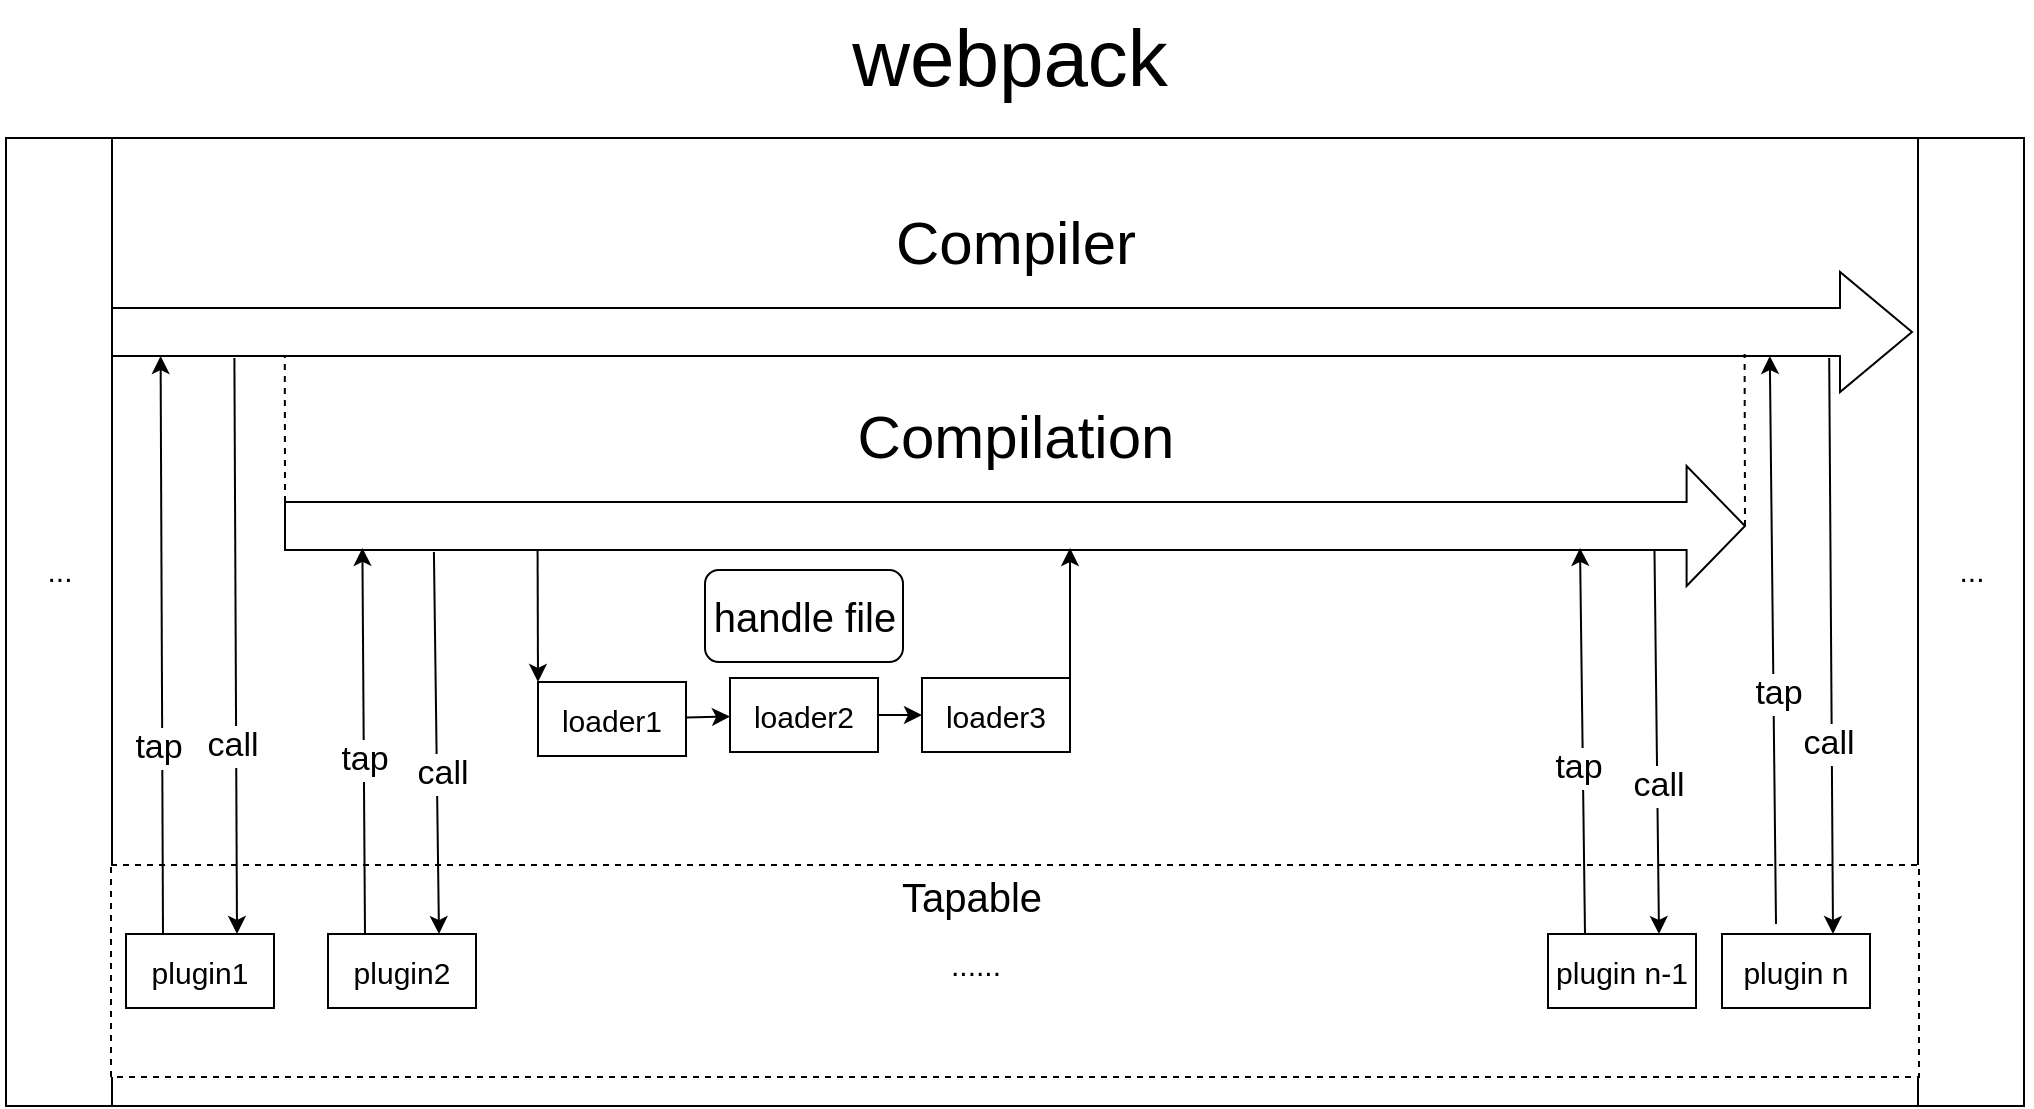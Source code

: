 <mxfile>
    <diagram id="qjAX9XLFUEIWWVcIzCGU" name="role">
        <mxGraphModel dx="987" dy="535" grid="0" gridSize="10" guides="1" tooltips="1" connect="1" arrows="1" fold="1" page="1" pageScale="1" pageWidth="2339" pageHeight="3300" math="0" shadow="0">
            <root>
                <mxCell id="0"/>
                <mxCell id="1" parent="0"/>
                <mxCell id="2" value="" style="shape=process;whiteSpace=wrap;html=1;backgroundOutline=1;fontSize=30;size=0.053;" parent="1" vertex="1">
                    <mxGeometry x="176" y="178" width="1009" height="484" as="geometry"/>
                </mxCell>
                <mxCell id="3" value="&lt;font style=&quot;font-size: 40px&quot;&gt;webpack&lt;/font&gt;" style="text;html=1;strokeColor=none;fillColor=none;align=center;verticalAlign=middle;whiteSpace=wrap;rounded=0;fontSize=30;" parent="1" vertex="1">
                    <mxGeometry x="594" y="109" width="168" height="56" as="geometry"/>
                </mxCell>
                <mxCell id="8" value="Compiler" style="text;html=1;strokeColor=none;fillColor=none;align=center;verticalAlign=middle;whiteSpace=wrap;rounded=0;fontSize=30;" parent="1" vertex="1">
                    <mxGeometry x="650.5" y="215" width="60" height="30" as="geometry"/>
                </mxCell>
                <mxCell id="25" value="..." style="text;html=1;strokeColor=none;fillColor=none;align=center;verticalAlign=middle;whiteSpace=wrap;rounded=0;fontSize=15;" parent="1" vertex="1">
                    <mxGeometry x="173" y="379" width="60" height="30" as="geometry"/>
                </mxCell>
                <mxCell id="47" value="" style="rounded=0;whiteSpace=wrap;html=1;fontSize=20;dashed=1;" parent="1" vertex="1">
                    <mxGeometry x="228.5" y="541.5" width="904" height="106" as="geometry"/>
                </mxCell>
                <mxCell id="6" value="" style="shape=singleArrow;whiteSpace=wrap;html=1;fontSize=30;arrowWidth=0.4;arrowSize=0.04;" parent="1" vertex="1">
                    <mxGeometry x="229" y="245" width="900" height="60" as="geometry"/>
                </mxCell>
                <mxCell id="11" style="edgeStyle=none;html=1;exitX=0;exitY=0;exitDx=0;exitDy=18;exitPerimeter=0;entryX=0.096;entryY=0.7;entryDx=0;entryDy=0;entryPerimeter=0;fontSize=30;endArrow=none;endFill=0;dashed=1;" parent="1" source="9" target="6" edge="1">
                    <mxGeometry relative="1" as="geometry"/>
                </mxCell>
                <mxCell id="12" style="edgeStyle=none;html=1;exitX=1;exitY=0.5;exitDx=0;exitDy=0;exitPerimeter=0;entryX=0.907;entryY=0.683;entryDx=0;entryDy=0;entryPerimeter=0;fontSize=30;endArrow=none;endFill=0;dashed=1;" parent="1" source="9" target="6" edge="1">
                    <mxGeometry relative="1" as="geometry"/>
                </mxCell>
                <mxCell id="9" value="" style="shape=singleArrow;whiteSpace=wrap;html=1;fontSize=30;arrowWidth=0.4;arrowSize=0.04;" parent="1" vertex="1">
                    <mxGeometry x="315.5" y="342" width="730" height="60" as="geometry"/>
                </mxCell>
                <mxCell id="13" value="Compilation" style="text;html=1;strokeColor=none;fillColor=none;align=center;verticalAlign=middle;whiteSpace=wrap;rounded=0;fontSize=30;" parent="1" vertex="1">
                    <mxGeometry x="650.5" y="312" width="60" height="30" as="geometry"/>
                </mxCell>
                <mxCell id="17" style="edgeStyle=none;html=1;exitX=0;exitY=0;exitDx=0;exitDy=0;entryX=0.173;entryY=0.7;entryDx=0;entryDy=0;entryPerimeter=0;fontSize=15;startArrow=classic;startFill=1;endArrow=none;endFill=0;" parent="1" source="16" target="9" edge="1">
                    <mxGeometry relative="1" as="geometry"/>
                </mxCell>
                <mxCell id="16" value="loader1" style="rounded=0;whiteSpace=wrap;html=1;fontSize=15;" parent="1" vertex="1">
                    <mxGeometry x="442" y="450" width="74" height="37" as="geometry"/>
                </mxCell>
                <mxCell id="22" value="" style="edgeStyle=none;html=1;fontSize=15;startArrow=classic;startFill=1;endArrow=none;endFill=0;" parent="1" source="18" target="16" edge="1">
                    <mxGeometry relative="1" as="geometry"/>
                </mxCell>
                <mxCell id="18" value="loader2" style="rounded=0;whiteSpace=wrap;html=1;fontSize=15;" parent="1" vertex="1">
                    <mxGeometry x="538" y="448" width="74" height="37" as="geometry"/>
                </mxCell>
                <mxCell id="20" style="edgeStyle=none;html=1;exitX=1;exitY=0;exitDx=0;exitDy=0;fontSize=15;" parent="1" source="19" edge="1">
                    <mxGeometry relative="1" as="geometry">
                        <mxPoint x="708" y="383" as="targetPoint"/>
                    </mxGeometry>
                </mxCell>
                <mxCell id="23" value="" style="edgeStyle=none;html=1;fontSize=15;startArrow=classic;startFill=1;endArrow=none;endFill=0;" parent="1" source="19" target="18" edge="1">
                    <mxGeometry relative="1" as="geometry"/>
                </mxCell>
                <mxCell id="19" value="loader3" style="rounded=0;whiteSpace=wrap;html=1;fontSize=15;" parent="1" vertex="1">
                    <mxGeometry x="634" y="448" width="74" height="37" as="geometry"/>
                </mxCell>
                <mxCell id="26" value="..." style="text;html=1;strokeColor=none;fillColor=none;align=center;verticalAlign=middle;whiteSpace=wrap;rounded=0;fontSize=15;" parent="1" vertex="1">
                    <mxGeometry x="1129" y="379" width="60" height="30" as="geometry"/>
                </mxCell>
                <mxCell id="33" style="edgeStyle=none;html=1;exitX=0.25;exitY=0;exitDx=0;exitDy=0;entryX=0.027;entryY=0.7;entryDx=0;entryDy=0;entryPerimeter=0;fontSize=20;startArrow=none;startFill=0;endArrow=classic;endFill=1;" parent="1" source="27" target="6" edge="1">
                    <mxGeometry relative="1" as="geometry"/>
                </mxCell>
                <mxCell id="43" value="tap" style="edgeLabel;html=1;align=center;verticalAlign=middle;resizable=0;points=[];fontSize=17;" parent="33" vertex="1" connectable="0">
                    <mxGeometry x="-0.211" y="-3" relative="1" as="geometry">
                        <mxPoint x="-5" y="21" as="offset"/>
                    </mxGeometry>
                </mxCell>
                <mxCell id="34" style="edgeStyle=none;html=1;exitX=0.75;exitY=0;exitDx=0;exitDy=0;fontSize=20;startArrow=classic;startFill=1;endArrow=none;endFill=0;entryX=0.068;entryY=0.717;entryDx=0;entryDy=0;entryPerimeter=0;" parent="1" source="27" target="6" edge="1">
                    <mxGeometry relative="1" as="geometry">
                        <mxPoint x="292" y="294" as="targetPoint"/>
                    </mxGeometry>
                </mxCell>
                <mxCell id="44" value="call" style="edgeLabel;html=1;align=center;verticalAlign=middle;resizable=0;points=[];fontSize=17;" parent="34" vertex="1" connectable="0">
                    <mxGeometry x="-0.208" relative="1" as="geometry">
                        <mxPoint x="-2" y="20" as="offset"/>
                    </mxGeometry>
                </mxCell>
                <mxCell id="36" style="edgeStyle=none;html=1;exitX=0.25;exitY=0;exitDx=0;exitDy=0;entryX=0.053;entryY=0.683;entryDx=0;entryDy=0;entryPerimeter=0;fontSize=20;startArrow=none;startFill=0;endArrow=classic;endFill=1;" parent="1" source="28" target="9" edge="1">
                    <mxGeometry relative="1" as="geometry"/>
                </mxCell>
                <mxCell id="45" value="tap" style="edgeLabel;html=1;align=center;verticalAlign=middle;resizable=0;points=[];fontSize=17;" parent="36" vertex="1" connectable="0">
                    <mxGeometry x="-0.099" relative="1" as="geometry">
                        <mxPoint as="offset"/>
                    </mxGeometry>
                </mxCell>
                <mxCell id="37" style="edgeStyle=none;html=1;exitX=0.75;exitY=0;exitDx=0;exitDy=0;entryX=0.102;entryY=0.717;entryDx=0;entryDy=0;entryPerimeter=0;fontSize=20;startArrow=classic;startFill=1;endArrow=none;endFill=0;" parent="1" source="28" target="9" edge="1">
                    <mxGeometry relative="1" as="geometry"/>
                </mxCell>
                <mxCell id="46" value="call" style="edgeLabel;html=1;align=center;verticalAlign=middle;resizable=0;points=[];fontSize=17;" parent="37" vertex="1" connectable="0">
                    <mxGeometry x="-0.162" y="-2" relative="1" as="geometry">
                        <mxPoint as="offset"/>
                    </mxGeometry>
                </mxCell>
                <mxCell id="39" style="edgeStyle=none;html=1;exitX=0.25;exitY=0;exitDx=0;exitDy=0;entryX=0.887;entryY=0.683;entryDx=0;entryDy=0;entryPerimeter=0;fontSize=20;startArrow=none;startFill=0;endArrow=classic;endFill=1;" parent="1" source="29" target="9" edge="1">
                    <mxGeometry relative="1" as="geometry"/>
                </mxCell>
                <mxCell id="49" value="tap" style="edgeLabel;html=1;align=center;verticalAlign=middle;resizable=0;points=[];fontSize=17;" parent="39" vertex="1" connectable="0">
                    <mxGeometry x="0.038" y="2" relative="1" as="geometry">
                        <mxPoint y="17" as="offset"/>
                    </mxGeometry>
                </mxCell>
                <mxCell id="40" style="edgeStyle=none;html=1;exitX=0.75;exitY=0;exitDx=0;exitDy=0;entryX=0.938;entryY=0.7;entryDx=0;entryDy=0;entryPerimeter=0;fontSize=20;startArrow=classic;startFill=1;endArrow=none;endFill=0;" parent="1" source="29" target="9" edge="1">
                    <mxGeometry relative="1" as="geometry"/>
                </mxCell>
                <mxCell id="50" value="call" style="edgeLabel;html=1;align=center;verticalAlign=middle;resizable=0;points=[];fontSize=17;" parent="40" vertex="1" connectable="0">
                    <mxGeometry x="-0.223" relative="1" as="geometry">
                        <mxPoint as="offset"/>
                    </mxGeometry>
                </mxCell>
                <mxCell id="41" style="edgeStyle=none;html=1;entryX=0.921;entryY=0.7;entryDx=0;entryDy=0;entryPerimeter=0;fontSize=20;startArrow=none;startFill=0;endArrow=classic;endFill=1;" parent="1" target="6" edge="1">
                    <mxGeometry relative="1" as="geometry">
                        <mxPoint x="1061" y="571" as="sourcePoint"/>
                    </mxGeometry>
                </mxCell>
                <mxCell id="51" value="tap" style="edgeLabel;html=1;align=center;verticalAlign=middle;resizable=0;points=[];fontSize=17;" parent="41" vertex="1" connectable="0">
                    <mxGeometry x="-0.26" y="-2" relative="1" as="geometry">
                        <mxPoint y="-10" as="offset"/>
                    </mxGeometry>
                </mxCell>
                <mxCell id="42" style="edgeStyle=none;html=1;exitX=0.75;exitY=0;exitDx=0;exitDy=0;entryX=0.954;entryY=0.717;entryDx=0;entryDy=0;entryPerimeter=0;fontSize=20;startArrow=classic;startFill=1;endArrow=none;endFill=0;" parent="1" source="30" target="6" edge="1">
                    <mxGeometry relative="1" as="geometry"/>
                </mxCell>
                <mxCell id="52" value="call" style="edgeLabel;html=1;align=center;verticalAlign=middle;resizable=0;points=[];fontSize=17;" parent="42" vertex="1" connectable="0">
                    <mxGeometry x="-0.336" y="2" relative="1" as="geometry">
                        <mxPoint as="offset"/>
                    </mxGeometry>
                </mxCell>
                <mxCell id="32" value="handle file" style="rounded=1;whiteSpace=wrap;html=1;fontSize=20;" parent="1" vertex="1">
                    <mxGeometry x="525.5" y="394" width="99" height="46" as="geometry"/>
                </mxCell>
                <mxCell id="27" value="plugin1" style="rounded=0;whiteSpace=wrap;html=1;fontSize=15;" parent="1" vertex="1">
                    <mxGeometry x="236" y="576" width="74" height="37" as="geometry"/>
                </mxCell>
                <mxCell id="28" value="plugin2" style="rounded=0;whiteSpace=wrap;html=1;fontSize=15;" parent="1" vertex="1">
                    <mxGeometry x="337" y="576" width="74" height="37" as="geometry"/>
                </mxCell>
                <mxCell id="29" value="plugin n-1" style="rounded=0;whiteSpace=wrap;html=1;fontSize=15;" parent="1" vertex="1">
                    <mxGeometry x="947" y="576" width="74" height="37" as="geometry"/>
                </mxCell>
                <mxCell id="30" value="plugin n" style="rounded=0;whiteSpace=wrap;html=1;fontSize=15;" parent="1" vertex="1">
                    <mxGeometry x="1034" y="576" width="74" height="37" as="geometry"/>
                </mxCell>
                <mxCell id="35" value="......" style="text;html=1;strokeColor=none;fillColor=none;align=center;verticalAlign=middle;whiteSpace=wrap;rounded=0;fontSize=15;" parent="1" vertex="1">
                    <mxGeometry x="469" y="576" width="384" height="30" as="geometry"/>
                </mxCell>
                <mxCell id="48" value="Tapable" style="text;html=1;strokeColor=none;fillColor=none;align=center;verticalAlign=middle;whiteSpace=wrap;rounded=0;dashed=1;fontSize=20;" parent="1" vertex="1">
                    <mxGeometry x="629" y="541.5" width="60" height="30" as="geometry"/>
                </mxCell>
            </root>
        </mxGraphModel>
    </diagram>
    <diagram id="yE8yOj9BqaKjtR97veRA" name="flow">
        <mxGraphModel dx="1081" dy="504" grid="0" gridSize="10" guides="1" tooltips="1" connect="1" arrows="1" fold="1" page="1" pageScale="1" pageWidth="2339" pageHeight="3300" math="0" shadow="0">
            <root>
                <mxCell id="DWYNRL1NmSMzTVieCOON-0"/>
                <mxCell id="DWYNRL1NmSMzTVieCOON-1" parent="DWYNRL1NmSMzTVieCOON-0"/>
                <mxCell id="O0aJFYTDF3f318UlhTc_-0" value="common&lt;br&gt;module" style="rounded=0;whiteSpace=wrap;html=1;fillColor=#d5e8d4;strokeColor=#82b366;" vertex="1" parent="DWYNRL1NmSMzTVieCOON-1">
                    <mxGeometry x="589" y="1172" width="120" height="60" as="geometry"/>
                </mxCell>
                <mxCell id="DWYNRL1NmSMzTVieCOON-2" value="" style="rounded=0;whiteSpace=wrap;html=1;" vertex="1" parent="DWYNRL1NmSMzTVieCOON-1">
                    <mxGeometry x="125" y="303" width="339" height="424" as="geometry"/>
                </mxCell>
                <mxCell id="DWYNRL1NmSMzTVieCOON-5" value="" style="edgeStyle=none;html=1;" edge="1" parent="DWYNRL1NmSMzTVieCOON-1" source="DWYNRL1NmSMzTVieCOON-6" target="DWYNRL1NmSMzTVieCOON-8">
                    <mxGeometry relative="1" as="geometry"/>
                </mxCell>
                <mxCell id="DWYNRL1NmSMzTVieCOON-6" value="Compile preparation" style="rounded=0;whiteSpace=wrap;html=1;fillColor=#e1d5e7;strokeColor=#9673a6;" vertex="1" parent="DWYNRL1NmSMzTVieCOON-1">
                    <mxGeometry x="219" y="186" width="120" height="60" as="geometry"/>
                </mxCell>
                <mxCell id="DWYNRL1NmSMzTVieCOON-7" value="" style="edgeStyle=none;html=1;" edge="1" parent="DWYNRL1NmSMzTVieCOON-1" source="DWYNRL1NmSMzTVieCOON-8" target="DWYNRL1NmSMzTVieCOON-10">
                    <mxGeometry relative="1" as="geometry"/>
                </mxCell>
                <mxCell id="DWYNRL1NmSMzTVieCOON-8" value="module compilation" style="rounded=0;whiteSpace=wrap;html=1;fillColor=#e1d5e7;strokeColor=#9673a6;" vertex="1" parent="DWYNRL1NmSMzTVieCOON-1">
                    <mxGeometry x="393" y="186" width="120" height="60" as="geometry"/>
                </mxCell>
                <mxCell id="DWYNRL1NmSMzTVieCOON-9" value="" style="edgeStyle=none;html=1;" edge="1" parent="DWYNRL1NmSMzTVieCOON-1" source="DWYNRL1NmSMzTVieCOON-10" target="DWYNRL1NmSMzTVieCOON-11">
                    <mxGeometry relative="1" as="geometry"/>
                </mxCell>
                <mxCell id="DWYNRL1NmSMzTVieCOON-10" value="complete compilation" style="rounded=0;whiteSpace=wrap;html=1;fillColor=#e1d5e7;strokeColor=#9673a6;" vertex="1" parent="DWYNRL1NmSMzTVieCOON-1">
                    <mxGeometry x="574" y="186" width="120" height="60" as="geometry"/>
                </mxCell>
                <mxCell id="DWYNRL1NmSMzTVieCOON-11" value="file output" style="rounded=0;whiteSpace=wrap;html=1;fillColor=#e1d5e7;strokeColor=#9673a6;" vertex="1" parent="DWYNRL1NmSMzTVieCOON-1">
                    <mxGeometry x="755" y="186" width="120" height="60" as="geometry"/>
                </mxCell>
                <mxCell id="DWYNRL1NmSMzTVieCOON-12" value="" style="edgeStyle=none;html=1;" edge="1" parent="DWYNRL1NmSMzTVieCOON-1" source="DWYNRL1NmSMzTVieCOON-13" target="DWYNRL1NmSMzTVieCOON-16">
                    <mxGeometry relative="1" as="geometry"/>
                </mxCell>
                <mxCell id="DWYNRL1NmSMzTVieCOON-13" value="plugins tap event&amp;nbsp;" style="rounded=0;whiteSpace=wrap;html=1;fillColor=#e1d5e7;strokeColor=#9673a6;" vertex="1" parent="DWYNRL1NmSMzTVieCOON-1">
                    <mxGeometry x="319" y="348" width="120" height="60" as="geometry"/>
                </mxCell>
                <mxCell id="DWYNRL1NmSMzTVieCOON-14" value="" style="edgeStyle=none;html=1;" edge="1" parent="DWYNRL1NmSMzTVieCOON-1" source="DWYNRL1NmSMzTVieCOON-16" target="DWYNRL1NmSMzTVieCOON-17">
                    <mxGeometry relative="1" as="geometry"/>
                </mxCell>
                <mxCell id="DWYNRL1NmSMzTVieCOON-15" value="" style="edgeStyle=none;html=1;" edge="1" parent="DWYNRL1NmSMzTVieCOON-1" source="DWYNRL1NmSMzTVieCOON-16" target="DWYNRL1NmSMzTVieCOON-20">
                    <mxGeometry relative="1" as="geometry"/>
                </mxCell>
                <mxCell id="DWYNRL1NmSMzTVieCOON-16" value="webpack before do something" style="rounded=0;whiteSpace=wrap;html=1;fillColor=#e1d5e7;strokeColor=#9673a6;" vertex="1" parent="DWYNRL1NmSMzTVieCOON-1">
                    <mxGeometry x="319" y="446" width="120" height="60" as="geometry"/>
                </mxCell>
                <mxCell id="DWYNRL1NmSMzTVieCOON-17" value="call&amp;nbsp;" style="rounded=0;whiteSpace=wrap;html=1;fillColor=#e1d5e7;strokeColor=#9673a6;" vertex="1" parent="DWYNRL1NmSMzTVieCOON-1">
                    <mxGeometry x="143" y="446" width="120" height="60" as="geometry"/>
                </mxCell>
                <mxCell id="DWYNRL1NmSMzTVieCOON-18" value="" style="edgeStyle=none;html=1;" edge="1" parent="DWYNRL1NmSMzTVieCOON-1" source="DWYNRL1NmSMzTVieCOON-20" target="DWYNRL1NmSMzTVieCOON-21">
                    <mxGeometry relative="1" as="geometry"/>
                </mxCell>
                <mxCell id="DWYNRL1NmSMzTVieCOON-19" value="" style="edgeStyle=none;html=1;" edge="1" parent="DWYNRL1NmSMzTVieCOON-1" source="DWYNRL1NmSMzTVieCOON-20" target="DWYNRL1NmSMzTVieCOON-23">
                    <mxGeometry relative="1" as="geometry"/>
                </mxCell>
                <mxCell id="DWYNRL1NmSMzTVieCOON-20" value="webpack doing something" style="rounded=0;whiteSpace=wrap;html=1;fillColor=#e1d5e7;strokeColor=#9673a6;" vertex="1" parent="DWYNRL1NmSMzTVieCOON-1">
                    <mxGeometry x="319" y="544" width="120" height="60" as="geometry"/>
                </mxCell>
                <mxCell id="DWYNRL1NmSMzTVieCOON-21" value="call" style="rounded=0;whiteSpace=wrap;html=1;fillColor=#e1d5e7;strokeColor=#9673a6;" vertex="1" parent="DWYNRL1NmSMzTVieCOON-1">
                    <mxGeometry x="143" y="544" width="120" height="60" as="geometry"/>
                </mxCell>
                <mxCell id="DWYNRL1NmSMzTVieCOON-22" value="" style="edgeStyle=none;html=1;" edge="1" parent="DWYNRL1NmSMzTVieCOON-1" source="DWYNRL1NmSMzTVieCOON-23" target="DWYNRL1NmSMzTVieCOON-24">
                    <mxGeometry relative="1" as="geometry"/>
                </mxCell>
                <mxCell id="DWYNRL1NmSMzTVieCOON-23" value="webpack done" style="rounded=0;whiteSpace=wrap;html=1;fillColor=#e1d5e7;strokeColor=#9673a6;" vertex="1" parent="DWYNRL1NmSMzTVieCOON-1">
                    <mxGeometry x="319" y="642" width="120" height="60" as="geometry"/>
                </mxCell>
                <mxCell id="DWYNRL1NmSMzTVieCOON-24" value="call" style="rounded=0;whiteSpace=wrap;html=1;fillColor=#e1d5e7;strokeColor=#9673a6;" vertex="1" parent="DWYNRL1NmSMzTVieCOON-1">
                    <mxGeometry x="143" y="642" width="120" height="60" as="geometry"/>
                </mxCell>
                <mxCell id="DWYNRL1NmSMzTVieCOON-25" value="&lt;font style=&quot;font-size: 30px&quot;&gt;Tapable&lt;/font&gt;" style="text;html=1;strokeColor=none;fillColor=none;align=center;verticalAlign=middle;whiteSpace=wrap;rounded=0;" vertex="1" parent="DWYNRL1NmSMzTVieCOON-1">
                    <mxGeometry x="142" y="304" width="122" height="84" as="geometry"/>
                </mxCell>
                <mxCell id="DWYNRL1NmSMzTVieCOON-26" style="edgeStyle=none;html=1;exitX=0.5;exitY=1;exitDx=0;exitDy=0;entryX=0.5;entryY=0;entryDx=0;entryDy=0;fontSize=30;" edge="1" parent="DWYNRL1NmSMzTVieCOON-1" source="DWYNRL1NmSMzTVieCOON-27" target="DWYNRL1NmSMzTVieCOON-31">
                    <mxGeometry relative="1" as="geometry"/>
                </mxCell>
                <mxCell id="DWYNRL1NmSMzTVieCOON-27" value="webpack before build" style="rounded=0;whiteSpace=wrap;html=1;fillColor=#e1d5e7;strokeColor=#9673a6;" vertex="1" parent="DWYNRL1NmSMzTVieCOON-1">
                    <mxGeometry x="803" y="310" width="160" height="60" as="geometry"/>
                </mxCell>
                <mxCell id="DWYNRL1NmSMzTVieCOON-28" style="edgeStyle=none;html=1;exitX=0.5;exitY=1;exitDx=0;exitDy=0;entryX=0.5;entryY=0;entryDx=0;entryDy=0;fontSize=30;" edge="1" parent="DWYNRL1NmSMzTVieCOON-1" source="DWYNRL1NmSMzTVieCOON-31" target="DWYNRL1NmSMzTVieCOON-32">
                    <mxGeometry relative="1" as="geometry"/>
                </mxCell>
                <mxCell id="DWYNRL1NmSMzTVieCOON-29" style="edgeStyle=none;html=1;exitX=0.5;exitY=1;exitDx=0;exitDy=0;entryX=0.5;entryY=0;entryDx=0;entryDy=0;fontSize=30;dashed=1;" edge="1" parent="DWYNRL1NmSMzTVieCOON-1" source="DWYNRL1NmSMzTVieCOON-31" target="DWYNRL1NmSMzTVieCOON-33">
                    <mxGeometry relative="1" as="geometry"/>
                </mxCell>
                <mxCell id="DWYNRL1NmSMzTVieCOON-30" style="edgeStyle=none;html=1;exitX=0.5;exitY=1;exitDx=0;exitDy=0;entryX=0.5;entryY=0;entryDx=0;entryDy=0;fontSize=30;dashed=1;" edge="1" parent="DWYNRL1NmSMzTVieCOON-1" source="DWYNRL1NmSMzTVieCOON-31" target="DWYNRL1NmSMzTVieCOON-34">
                    <mxGeometry relative="1" as="geometry"/>
                </mxCell>
                <mxCell id="DWYNRL1NmSMzTVieCOON-31" value="new Compiler" style="rounded=0;whiteSpace=wrap;html=1;fillColor=#e1d5e7;strokeColor=#9673a6;" vertex="1" parent="DWYNRL1NmSMzTVieCOON-1">
                    <mxGeometry x="823" y="418" width="120" height="60" as="geometry"/>
                </mxCell>
                <mxCell id="DWYNRL1NmSMzTVieCOON-32" value="compilation" style="rounded=0;whiteSpace=wrap;html=1;fillColor=#e1d5e7;strokeColor=#9673a6;" vertex="1" parent="DWYNRL1NmSMzTVieCOON-1">
                    <mxGeometry x="723" y="537" width="120" height="60" as="geometry"/>
                </mxCell>
                <mxCell id="DWYNRL1NmSMzTVieCOON-33" value="compilation" style="rounded=0;whiteSpace=wrap;html=1;fillColor=#e1d5e7;strokeColor=#9673a6;" vertex="1" parent="DWYNRL1NmSMzTVieCOON-1">
                    <mxGeometry x="864" y="537" width="120" height="60" as="geometry"/>
                </mxCell>
                <mxCell id="DWYNRL1NmSMzTVieCOON-34" value="compilation" style="rounded=0;whiteSpace=wrap;html=1;fillColor=#e1d5e7;strokeColor=#9673a6;" vertex="1" parent="DWYNRL1NmSMzTVieCOON-1">
                    <mxGeometry x="1010" y="537" width="120" height="60" as="geometry"/>
                </mxCell>
                <mxCell id="DWYNRL1NmSMzTVieCOON-35" style="edgeStyle=none;html=1;exitX=0.5;exitY=1;exitDx=0;exitDy=0;entryX=0.5;entryY=0;entryDx=0;entryDy=0;fontSize=30;" edge="1" parent="DWYNRL1NmSMzTVieCOON-1" source="DWYNRL1NmSMzTVieCOON-37" target="DWYNRL1NmSMzTVieCOON-41">
                    <mxGeometry relative="1" as="geometry"/>
                </mxCell>
                <mxCell id="DWYNRL1NmSMzTVieCOON-36" style="edgeStyle=none;html=1;exitX=0.5;exitY=1;exitDx=0;exitDy=0;entryX=0.5;entryY=0;entryDx=0;entryDy=0;fontSize=30;" edge="1" parent="DWYNRL1NmSMzTVieCOON-1" source="DWYNRL1NmSMzTVieCOON-37" target="DWYNRL1NmSMzTVieCOON-49">
                    <mxGeometry relative="1" as="geometry"/>
                </mxCell>
                <mxCell id="DWYNRL1NmSMzTVieCOON-37" value="build EntryModule" style="rounded=0;whiteSpace=wrap;html=1;fillColor=#e1d5e7;strokeColor=#9673a6;" vertex="1" parent="DWYNRL1NmSMzTVieCOON-1">
                    <mxGeometry x="604" y="909" width="160" height="60" as="geometry"/>
                </mxCell>
                <mxCell id="DWYNRL1NmSMzTVieCOON-38" style="edgeStyle=none;html=1;exitX=0.5;exitY=1;exitDx=0;exitDy=0;entryX=0.5;entryY=0;entryDx=0;entryDy=0;fontSize=30;" edge="1" parent="DWYNRL1NmSMzTVieCOON-1" source="DWYNRL1NmSMzTVieCOON-41" target="DWYNRL1NmSMzTVieCOON-42">
                    <mxGeometry relative="1" as="geometry"/>
                </mxCell>
                <mxCell id="DWYNRL1NmSMzTVieCOON-39" style="edgeStyle=none;html=1;exitX=0.5;exitY=1;exitDx=0;exitDy=0;entryX=0.5;entryY=0;entryDx=0;entryDy=0;fontSize=30;" edge="1" parent="DWYNRL1NmSMzTVieCOON-1" source="DWYNRL1NmSMzTVieCOON-41" target="DWYNRL1NmSMzTVieCOON-43">
                    <mxGeometry relative="1" as="geometry"/>
                </mxCell>
                <mxCell id="DWYNRL1NmSMzTVieCOON-40" style="edgeStyle=none;html=1;exitX=0.5;exitY=1;exitDx=0;exitDy=0;entryX=0.5;entryY=0;entryDx=0;entryDy=0;fontSize=30;" edge="1" parent="DWYNRL1NmSMzTVieCOON-1" source="DWYNRL1NmSMzTVieCOON-41" target="DWYNRL1NmSMzTVieCOON-45">
                    <mxGeometry relative="1" as="geometry"/>
                </mxCell>
                <mxCell id="O0aJFYTDF3f318UlhTc_-1" style="edgeStyle=none;html=1;exitX=0.5;exitY=1;exitDx=0;exitDy=0;entryX=0.5;entryY=0;entryDx=0;entryDy=0;fontSize=17;startArrow=none;startFill=0;endArrow=classic;endFill=1;" edge="1" parent="DWYNRL1NmSMzTVieCOON-1" source="DWYNRL1NmSMzTVieCOON-41" target="O0aJFYTDF3f318UlhTc_-0">
                    <mxGeometry relative="1" as="geometry"/>
                </mxCell>
                <mxCell id="DWYNRL1NmSMzTVieCOON-41" value="entry 1" style="rounded=0;whiteSpace=wrap;html=1;fillColor=#e1d5e7;strokeColor=#9673a6;" vertex="1" parent="DWYNRL1NmSMzTVieCOON-1">
                    <mxGeometry x="385" y="1047" width="120" height="60" as="geometry"/>
                </mxCell>
                <mxCell id="DWYNRL1NmSMzTVieCOON-42" value="module" style="rounded=0;whiteSpace=wrap;html=1;fillColor=#e1d5e7;strokeColor=#9673a6;" vertex="1" parent="DWYNRL1NmSMzTVieCOON-1">
                    <mxGeometry x="152" y="1172" width="120" height="60" as="geometry"/>
                </mxCell>
                <mxCell id="DWYNRL1NmSMzTVieCOON-43" value="module" style="rounded=0;whiteSpace=wrap;html=1;fillColor=#e1d5e7;strokeColor=#9673a6;" vertex="1" parent="DWYNRL1NmSMzTVieCOON-1">
                    <mxGeometry x="293" y="1172" width="120" height="60" as="geometry"/>
                </mxCell>
                <mxCell id="DWYNRL1NmSMzTVieCOON-44" value="" style="edgeStyle=none;html=1;fontSize=30;" edge="1" parent="DWYNRL1NmSMzTVieCOON-1" source="DWYNRL1NmSMzTVieCOON-45" target="DWYNRL1NmSMzTVieCOON-53">
                    <mxGeometry relative="1" as="geometry"/>
                </mxCell>
                <mxCell id="DWYNRL1NmSMzTVieCOON-45" value="module" style="rounded=0;whiteSpace=wrap;html=1;fillColor=#e1d5e7;strokeColor=#9673a6;" vertex="1" parent="DWYNRL1NmSMzTVieCOON-1">
                    <mxGeometry x="439" y="1172" width="120" height="60" as="geometry"/>
                </mxCell>
                <mxCell id="DWYNRL1NmSMzTVieCOON-46" style="edgeStyle=none;html=1;exitX=0.5;exitY=1;exitDx=0;exitDy=0;entryX=0.5;entryY=0;entryDx=0;entryDy=0;fontSize=30;" edge="1" parent="DWYNRL1NmSMzTVieCOON-1" source="DWYNRL1NmSMzTVieCOON-49" target="DWYNRL1NmSMzTVieCOON-50">
                    <mxGeometry relative="1" as="geometry"/>
                </mxCell>
                <mxCell id="DWYNRL1NmSMzTVieCOON-47" style="edgeStyle=none;html=1;exitX=0.5;exitY=1;exitDx=0;exitDy=0;entryX=0.5;entryY=0;entryDx=0;entryDy=0;fontSize=30;" edge="1" parent="DWYNRL1NmSMzTVieCOON-1" source="DWYNRL1NmSMzTVieCOON-49" target="DWYNRL1NmSMzTVieCOON-51">
                    <mxGeometry relative="1" as="geometry"/>
                </mxCell>
                <mxCell id="DWYNRL1NmSMzTVieCOON-48" style="edgeStyle=none;html=1;exitX=0.5;exitY=1;exitDx=0;exitDy=0;entryX=0.5;entryY=0;entryDx=0;entryDy=0;fontSize=30;" edge="1" parent="DWYNRL1NmSMzTVieCOON-1" source="DWYNRL1NmSMzTVieCOON-49" target="DWYNRL1NmSMzTVieCOON-52">
                    <mxGeometry relative="1" as="geometry"/>
                </mxCell>
                <mxCell id="O0aJFYTDF3f318UlhTc_-2" style="edgeStyle=none;html=1;exitX=0.5;exitY=1;exitDx=0;exitDy=0;entryX=0.5;entryY=0;entryDx=0;entryDy=0;fontSize=17;startArrow=none;startFill=0;endArrow=classic;endFill=1;" edge="1" parent="DWYNRL1NmSMzTVieCOON-1" source="DWYNRL1NmSMzTVieCOON-49" target="O0aJFYTDF3f318UlhTc_-0">
                    <mxGeometry relative="1" as="geometry"/>
                </mxCell>
                <mxCell id="DWYNRL1NmSMzTVieCOON-49" value="entry 2" style="rounded=0;whiteSpace=wrap;html=1;fillColor=#e1d5e7;strokeColor=#9673a6;" vertex="1" parent="DWYNRL1NmSMzTVieCOON-1">
                    <mxGeometry x="838" y="1047" width="120" height="60" as="geometry"/>
                </mxCell>
                <mxCell id="DWYNRL1NmSMzTVieCOON-50" value="module" style="rounded=0;whiteSpace=wrap;html=1;fillColor=#e1d5e7;strokeColor=#9673a6;" vertex="1" parent="DWYNRL1NmSMzTVieCOON-1">
                    <mxGeometry x="734" y="1172" width="120" height="60" as="geometry"/>
                </mxCell>
                <mxCell id="DWYNRL1NmSMzTVieCOON-51" value="module" style="rounded=0;whiteSpace=wrap;html=1;fillColor=#e1d5e7;strokeColor=#9673a6;" vertex="1" parent="DWYNRL1NmSMzTVieCOON-1">
                    <mxGeometry x="875" y="1172" width="120" height="60" as="geometry"/>
                </mxCell>
                <mxCell id="DWYNRL1NmSMzTVieCOON-52" value="module" style="rounded=0;whiteSpace=wrap;html=1;fillColor=#e1d5e7;strokeColor=#9673a6;" vertex="1" parent="DWYNRL1NmSMzTVieCOON-1">
                    <mxGeometry x="1021" y="1172" width="120" height="60" as="geometry"/>
                </mxCell>
                <mxCell id="DWYNRL1NmSMzTVieCOON-53" value="module" style="rounded=0;whiteSpace=wrap;html=1;fillColor=#e1d5e7;strokeColor=#9673a6;" vertex="1" parent="DWYNRL1NmSMzTVieCOON-1">
                    <mxGeometry x="439" y="1279" width="120" height="60" as="geometry"/>
                </mxCell>
                <mxCell id="DWYNRL1NmSMzTVieCOON-54" value="" style="edgeStyle=none;html=1;fontSize=30;" edge="1" parent="DWYNRL1NmSMzTVieCOON-1" source="DWYNRL1NmSMzTVieCOON-55" target="DWYNRL1NmSMzTVieCOON-57">
                    <mxGeometry relative="1" as="geometry"/>
                </mxCell>
                <mxCell id="DWYNRL1NmSMzTVieCOON-55" value="start" style="rounded=0;whiteSpace=wrap;html=1;fillColor=#e1d5e7;strokeColor=#9673a6;" vertex="1" parent="DWYNRL1NmSMzTVieCOON-1">
                    <mxGeometry x="447" y="1452" width="120" height="60" as="geometry"/>
                </mxCell>
                <mxCell id="DWYNRL1NmSMzTVieCOON-56" style="edgeStyle=none;html=1;exitX=0.5;exitY=1;exitDx=0;exitDy=0;entryX=0.5;entryY=0;entryDx=0;entryDy=0;fontSize=30;" edge="1" parent="DWYNRL1NmSMzTVieCOON-1" source="DWYNRL1NmSMzTVieCOON-57" target="DWYNRL1NmSMzTVieCOON-59">
                    <mxGeometry relative="1" as="geometry"/>
                </mxCell>
                <mxCell id="DWYNRL1NmSMzTVieCOON-57" value="new Module" style="rounded=0;whiteSpace=wrap;html=1;fillColor=#e1d5e7;strokeColor=#9673a6;" vertex="1" parent="DWYNRL1NmSMzTVieCOON-1">
                    <mxGeometry x="447" y="1567" width="120" height="60" as="geometry"/>
                </mxCell>
                <mxCell id="DWYNRL1NmSMzTVieCOON-58" value="" style="edgeStyle=none;html=1;fontSize=12;" edge="1" parent="DWYNRL1NmSMzTVieCOON-1" source="DWYNRL1NmSMzTVieCOON-59" target="DWYNRL1NmSMzTVieCOON-61">
                    <mxGeometry relative="1" as="geometry"/>
                </mxCell>
                <mxCell id="DWYNRL1NmSMzTVieCOON-59" value="babel traverse" style="rounded=0;whiteSpace=wrap;html=1;fillColor=#e1d5e7;strokeColor=#9673a6;" vertex="1" parent="DWYNRL1NmSMzTVieCOON-1">
                    <mxGeometry x="447" y="1681" width="120" height="60" as="geometry"/>
                </mxCell>
                <mxCell id="DWYNRL1NmSMzTVieCOON-60" style="edgeStyle=orthogonalEdgeStyle;html=1;exitX=0.5;exitY=1;exitDx=0;exitDy=0;entryX=0.5;entryY=0;entryDx=0;entryDy=0;fontSize=12;" edge="1" parent="DWYNRL1NmSMzTVieCOON-1" source="DWYNRL1NmSMzTVieCOON-61" target="DWYNRL1NmSMzTVieCOON-65">
                    <mxGeometry relative="1" as="geometry"/>
                </mxCell>
                <mxCell id="DWYNRL1NmSMzTVieCOON-61" value="analysis dependency" style="rounded=0;whiteSpace=wrap;html=1;fillColor=#e1d5e7;strokeColor=#9673a6;" vertex="1" parent="DWYNRL1NmSMzTVieCOON-1">
                    <mxGeometry x="447" y="1789" width="120" height="60" as="geometry"/>
                </mxCell>
                <mxCell id="DWYNRL1NmSMzTVieCOON-62" style="edgeStyle=orthogonalEdgeStyle;html=1;exitX=1;exitY=0.5;exitDx=0;exitDy=0;entryX=1;entryY=0.5;entryDx=0;entryDy=0;fontSize=12;" edge="1" parent="DWYNRL1NmSMzTVieCOON-1" source="DWYNRL1NmSMzTVieCOON-65" target="DWYNRL1NmSMzTVieCOON-55">
                    <mxGeometry relative="1" as="geometry">
                        <Array as="points">
                            <mxPoint x="655" y="1939"/>
                            <mxPoint x="655" y="1482"/>
                        </Array>
                    </mxGeometry>
                </mxCell>
                <mxCell id="DWYNRL1NmSMzTVieCOON-63" style="edgeStyle=orthogonalEdgeStyle;html=1;exitX=0.5;exitY=1;exitDx=0;exitDy=0;fontSize=12;" edge="1" parent="DWYNRL1NmSMzTVieCOON-1" source="DWYNRL1NmSMzTVieCOON-65" target="DWYNRL1NmSMzTVieCOON-66">
                    <mxGeometry relative="1" as="geometry"/>
                </mxCell>
                <mxCell id="DWYNRL1NmSMzTVieCOON-64" value="No" style="edgeLabel;html=1;align=center;verticalAlign=middle;resizable=0;points=[];fontSize=12;" vertex="1" connectable="0" parent="DWYNRL1NmSMzTVieCOON-63">
                    <mxGeometry x="0.064" relative="1" as="geometry">
                        <mxPoint y="-5" as="offset"/>
                    </mxGeometry>
                </mxCell>
                <mxCell id="DWYNRL1NmSMzTVieCOON-65" value="has dependency" style="rhombus;whiteSpace=wrap;html=1;fontSize=12;fillColor=#e1d5e7;strokeColor=#9673a6;" vertex="1" parent="DWYNRL1NmSMzTVieCOON-1">
                    <mxGeometry x="449" y="1892" width="116" height="94" as="geometry"/>
                </mxCell>
                <mxCell id="DWYNRL1NmSMzTVieCOON-66" value="done" style="rounded=0;whiteSpace=wrap;html=1;fillColor=#e1d5e7;strokeColor=#9673a6;" vertex="1" parent="DWYNRL1NmSMzTVieCOON-1">
                    <mxGeometry x="447" y="2033" width="120" height="60" as="geometry"/>
                </mxCell>
                <mxCell id="DWYNRL1NmSMzTVieCOON-67" value="Yes" style="text;html=1;align=center;verticalAlign=middle;resizable=0;points=[];autosize=1;strokeColor=none;fillColor=none;fontSize=12;" vertex="1" parent="DWYNRL1NmSMzTVieCOON-1">
                    <mxGeometry x="591" y="1922" width="30" height="18" as="geometry"/>
                </mxCell>
                <mxCell id="DWYNRL1NmSMzTVieCOON-68" style="edgeStyle=orthogonalEdgeStyle;html=1;exitX=1;exitY=0.5;exitDx=0;exitDy=0;entryX=0;entryY=0.5;entryDx=0;entryDy=0;fontSize=14;" edge="1" parent="DWYNRL1NmSMzTVieCOON-1" source="DWYNRL1NmSMzTVieCOON-69" target="DWYNRL1NmSMzTVieCOON-71">
                    <mxGeometry relative="1" as="geometry"/>
                </mxCell>
                <mxCell id="DWYNRL1NmSMzTVieCOON-69" value="start" style="rounded=0;whiteSpace=wrap;html=1;fillColor=#e1d5e7;strokeColor=#9673a6;fontSize=14;" vertex="1" parent="DWYNRL1NmSMzTVieCOON-1">
                    <mxGeometry x="785" y="1685" width="120" height="60" as="geometry"/>
                </mxCell>
                <mxCell id="DWYNRL1NmSMzTVieCOON-70" style="edgeStyle=orthogonalEdgeStyle;html=1;exitX=1;exitY=0.5;exitDx=0;exitDy=0;entryX=0;entryY=0.5;entryDx=0;entryDy=0;fontSize=14;" edge="1" parent="DWYNRL1NmSMzTVieCOON-1" source="DWYNRL1NmSMzTVieCOON-71" target="DWYNRL1NmSMzTVieCOON-73">
                    <mxGeometry relative="1" as="geometry"/>
                </mxCell>
                <mxCell id="DWYNRL1NmSMzTVieCOON-71" value="new Module" style="rounded=0;whiteSpace=wrap;html=1;fillColor=#e1d5e7;strokeColor=#9673a6;fontSize=14;" vertex="1" parent="DWYNRL1NmSMzTVieCOON-1">
                    <mxGeometry x="958" y="1685" width="120" height="60" as="geometry"/>
                </mxCell>
                <mxCell id="DWYNRL1NmSMzTVieCOON-72" style="edgeStyle=orthogonalEdgeStyle;html=1;exitX=1;exitY=0.5;exitDx=0;exitDy=0;fontSize=14;" edge="1" parent="DWYNRL1NmSMzTVieCOON-1" source="DWYNRL1NmSMzTVieCOON-73" target="DWYNRL1NmSMzTVieCOON-75">
                    <mxGeometry relative="1" as="geometry"/>
                </mxCell>
                <mxCell id="DWYNRL1NmSMzTVieCOON-73" value="babel traverse" style="rounded=0;whiteSpace=wrap;html=1;fillColor=#e1d5e7;strokeColor=#9673a6;fontSize=14;" vertex="1" parent="DWYNRL1NmSMzTVieCOON-1">
                    <mxGeometry x="1130" y="1685" width="120" height="60" as="geometry"/>
                </mxCell>
                <mxCell id="DWYNRL1NmSMzTVieCOON-74" style="edgeStyle=orthogonalEdgeStyle;html=1;exitX=1;exitY=0.5;exitDx=0;exitDy=0;entryX=0;entryY=0.5;entryDx=0;entryDy=0;fontSize=14;" edge="1" parent="DWYNRL1NmSMzTVieCOON-1" source="DWYNRL1NmSMzTVieCOON-75" target="DWYNRL1NmSMzTVieCOON-85">
                    <mxGeometry relative="1" as="geometry"/>
                </mxCell>
                <mxCell id="DWYNRL1NmSMzTVieCOON-75" value="analysis dependency" style="rounded=0;whiteSpace=wrap;html=1;fillColor=#e1d5e7;strokeColor=#9673a6;fontSize=14;" vertex="1" parent="DWYNRL1NmSMzTVieCOON-1">
                    <mxGeometry x="1298" y="1685" width="120" height="60" as="geometry"/>
                </mxCell>
                <mxCell id="DWYNRL1NmSMzTVieCOON-76" style="edgeStyle=orthogonalEdgeStyle;html=1;exitX=0.5;exitY=0;exitDx=0;exitDy=0;entryX=0.5;entryY=0;entryDx=0;entryDy=0;fontSize=14;" edge="1" parent="DWYNRL1NmSMzTVieCOON-1" source="DWYNRL1NmSMzTVieCOON-80" target="DWYNRL1NmSMzTVieCOON-69">
                    <mxGeometry relative="1" as="geometry">
                        <Array as="points">
                            <mxPoint x="1669" y="1640"/>
                            <mxPoint x="845" y="1640"/>
                        </Array>
                    </mxGeometry>
                </mxCell>
                <mxCell id="DWYNRL1NmSMzTVieCOON-77" value="true" style="edgeLabel;html=1;align=center;verticalAlign=middle;resizable=0;points=[];fontSize=14;" vertex="1" connectable="0" parent="DWYNRL1NmSMzTVieCOON-76">
                    <mxGeometry x="-0.826" y="-3" relative="1" as="geometry">
                        <mxPoint as="offset"/>
                    </mxGeometry>
                </mxCell>
                <mxCell id="DWYNRL1NmSMzTVieCOON-78" style="edgeStyle=orthogonalEdgeStyle;html=1;exitX=1;exitY=0.5;exitDx=0;exitDy=0;entryX=0;entryY=0.5;entryDx=0;entryDy=0;fontSize=14;" edge="1" parent="DWYNRL1NmSMzTVieCOON-1" source="DWYNRL1NmSMzTVieCOON-80" target="DWYNRL1NmSMzTVieCOON-87">
                    <mxGeometry relative="1" as="geometry"/>
                </mxCell>
                <mxCell id="DWYNRL1NmSMzTVieCOON-79" value="false" style="edgeLabel;html=1;align=center;verticalAlign=middle;resizable=0;points=[];fontSize=14;" vertex="1" connectable="0" parent="DWYNRL1NmSMzTVieCOON-78">
                    <mxGeometry x="-0.263" y="-3" relative="1" as="geometry">
                        <mxPoint x="-1" y="-23" as="offset"/>
                    </mxGeometry>
                </mxCell>
                <mxCell id="DWYNRL1NmSMzTVieCOON-80" value="has dependency" style="rhombus;whiteSpace=wrap;html=1;fontSize=14;fillColor=#e1d5e7;strokeColor=#9673a6;" vertex="1" parent="DWYNRL1NmSMzTVieCOON-1">
                    <mxGeometry x="1611" y="1668" width="116" height="94" as="geometry"/>
                </mxCell>
                <mxCell id="DWYNRL1NmSMzTVieCOON-81" style="edgeStyle=orthogonalEdgeStyle;html=1;exitX=0.5;exitY=1;exitDx=0;exitDy=0;fontSize=14;entryX=0.5;entryY=1;entryDx=0;entryDy=0;" edge="1" parent="DWYNRL1NmSMzTVieCOON-1" source="DWYNRL1NmSMzTVieCOON-85" target="DWYNRL1NmSMzTVieCOON-88">
                    <mxGeometry relative="1" as="geometry">
                        <mxPoint x="1515" y="1808" as="targetPoint"/>
                        <Array as="points">
                            <mxPoint x="1515" y="1812"/>
                            <mxPoint x="1983" y="1812"/>
                        </Array>
                    </mxGeometry>
                </mxCell>
                <mxCell id="DWYNRL1NmSMzTVieCOON-82" value="true" style="edgeLabel;html=1;align=center;verticalAlign=middle;resizable=0;points=[];fontSize=14;" vertex="1" connectable="0" parent="DWYNRL1NmSMzTVieCOON-81">
                    <mxGeometry x="-0.392" y="-3" relative="1" as="geometry">
                        <mxPoint x="111" y="-21" as="offset"/>
                    </mxGeometry>
                </mxCell>
                <mxCell id="DWYNRL1NmSMzTVieCOON-83" style="edgeStyle=orthogonalEdgeStyle;html=1;exitX=1;exitY=0.5;exitDx=0;exitDy=0;entryX=0;entryY=0.5;entryDx=0;entryDy=0;fontSize=14;" edge="1" parent="DWYNRL1NmSMzTVieCOON-1" source="DWYNRL1NmSMzTVieCOON-85" target="DWYNRL1NmSMzTVieCOON-80">
                    <mxGeometry relative="1" as="geometry"/>
                </mxCell>
                <mxCell id="DWYNRL1NmSMzTVieCOON-84" value="false" style="edgeLabel;html=1;align=center;verticalAlign=middle;resizable=0;points=[];fontSize=14;" vertex="1" connectable="0" parent="DWYNRL1NmSMzTVieCOON-83">
                    <mxGeometry x="-0.429" y="-5" relative="1" as="geometry">
                        <mxPoint y="-26" as="offset"/>
                    </mxGeometry>
                </mxCell>
                <mxCell id="DWYNRL1NmSMzTVieCOON-85" value="has build" style="rhombus;whiteSpace=wrap;html=1;fontSize=14;fillColor=#d5e8d4;strokeColor=#82b366;" vertex="1" parent="DWYNRL1NmSMzTVieCOON-1">
                    <mxGeometry x="1457" y="1668" width="116" height="94" as="geometry"/>
                </mxCell>
                <mxCell id="DWYNRL1NmSMzTVieCOON-86" style="edgeStyle=orthogonalEdgeStyle;html=1;exitX=1;exitY=0.5;exitDx=0;exitDy=0;fontSize=14;" edge="1" parent="DWYNRL1NmSMzTVieCOON-1" source="DWYNRL1NmSMzTVieCOON-87" target="DWYNRL1NmSMzTVieCOON-88">
                    <mxGeometry relative="1" as="geometry"/>
                </mxCell>
                <mxCell id="DWYNRL1NmSMzTVieCOON-87" value="new Module" style="rounded=0;whiteSpace=wrap;html=1;fillColor=#e1d5e7;strokeColor=#9673a6;fontSize=14;" vertex="1" parent="DWYNRL1NmSMzTVieCOON-1">
                    <mxGeometry x="1765" y="1685" width="120" height="60" as="geometry"/>
                </mxCell>
                <mxCell id="DWYNRL1NmSMzTVieCOON-88" value="end" style="rounded=0;whiteSpace=wrap;html=1;fillColor=#e1d5e7;strokeColor=#9673a6;fontSize=14;" vertex="1" parent="DWYNRL1NmSMzTVieCOON-1">
                    <mxGeometry x="1923" y="1685" width="120" height="60" as="geometry"/>
                </mxCell>
                <mxCell id="DWYNRL1NmSMzTVieCOON-89" value="" style="edgeStyle=orthogonalEdgeStyle;html=1;fontSize=14;" edge="1" parent="DWYNRL1NmSMzTVieCOON-1" source="DWYNRL1NmSMzTVieCOON-90" target="DWYNRL1NmSMzTVieCOON-94">
                    <mxGeometry relative="1" as="geometry"/>
                </mxCell>
                <mxCell id="DWYNRL1NmSMzTVieCOON-90" value="new Chunk" style="rounded=0;whiteSpace=wrap;html=1;fillColor=#e1d5e7;strokeColor=#9673a6;" vertex="1" parent="DWYNRL1NmSMzTVieCOON-1">
                    <mxGeometry x="843" y="1968" width="120" height="60" as="geometry"/>
                </mxCell>
                <mxCell id="DWYNRL1NmSMzTVieCOON-91" style="edgeStyle=orthogonalEdgeStyle;html=1;exitX=0.5;exitY=1;exitDx=0;exitDy=0;entryX=0.5;entryY=0;entryDx=0;entryDy=0;fontSize=14;" edge="1" parent="DWYNRL1NmSMzTVieCOON-1" source="DWYNRL1NmSMzTVieCOON-92" target="DWYNRL1NmSMzTVieCOON-90">
                    <mxGeometry relative="1" as="geometry"/>
                </mxCell>
                <mxCell id="DWYNRL1NmSMzTVieCOON-92" value="traverse entries" style="rounded=0;whiteSpace=wrap;html=1;fillColor=#e1d5e7;strokeColor=#9673a6;" vertex="1" parent="DWYNRL1NmSMzTVieCOON-1">
                    <mxGeometry x="843" y="1862" width="120" height="60" as="geometry"/>
                </mxCell>
                <mxCell id="DWYNRL1NmSMzTVieCOON-93" value="" style="edgeStyle=orthogonalEdgeStyle;html=1;fontSize=14;" edge="1" parent="DWYNRL1NmSMzTVieCOON-1" source="DWYNRL1NmSMzTVieCOON-94" target="DWYNRL1NmSMzTVieCOON-95">
                    <mxGeometry relative="1" as="geometry"/>
                </mxCell>
                <mxCell id="DWYNRL1NmSMzTVieCOON-94" value="traverse modules" style="rounded=0;whiteSpace=wrap;html=1;fillColor=#e1d5e7;strokeColor=#9673a6;" vertex="1" parent="DWYNRL1NmSMzTVieCOON-1">
                    <mxGeometry x="843" y="2074" width="120" height="60" as="geometry"/>
                </mxCell>
                <mxCell id="DWYNRL1NmSMzTVieCOON-95" value="build Chunk" style="rounded=0;whiteSpace=wrap;html=1;fillColor=#e1d5e7;strokeColor=#9673a6;" vertex="1" parent="DWYNRL1NmSMzTVieCOON-1">
                    <mxGeometry x="843" y="2180" width="120" height="60" as="geometry"/>
                </mxCell>
                <mxCell id="DWYNRL1NmSMzTVieCOON-96" style="edgeStyle=orthogonalEdgeStyle;html=1;exitX=1;exitY=0.5;exitDx=0;exitDy=0;entryX=0;entryY=0.5;entryDx=0;entryDy=0;fontSize=14;" edge="1" parent="DWYNRL1NmSMzTVieCOON-1" source="DWYNRL1NmSMzTVieCOON-97" target="DWYNRL1NmSMzTVieCOON-101">
                    <mxGeometry relative="1" as="geometry"/>
                </mxCell>
                <mxCell id="DWYNRL1NmSMzTVieCOON-97" value="replace [name]" style="rounded=0;whiteSpace=wrap;html=1;fillColor=#e1d5e7;strokeColor=#9673a6;" vertex="1" parent="DWYNRL1NmSMzTVieCOON-1">
                    <mxGeometry x="591" y="2397" width="120" height="60" as="geometry"/>
                </mxCell>
                <mxCell id="DWYNRL1NmSMzTVieCOON-98" style="edgeStyle=orthogonalEdgeStyle;html=1;exitX=1;exitY=0.5;exitDx=0;exitDy=0;entryX=0;entryY=0.5;entryDx=0;entryDy=0;fontSize=14;" edge="1" parent="DWYNRL1NmSMzTVieCOON-1" source="DWYNRL1NmSMzTVieCOON-99" target="DWYNRL1NmSMzTVieCOON-97">
                    <mxGeometry relative="1" as="geometry"/>
                </mxCell>
                <mxCell id="DWYNRL1NmSMzTVieCOON-99" value="traverse chunks" style="rounded=0;whiteSpace=wrap;html=1;fillColor=#e1d5e7;strokeColor=#9673a6;" vertex="1" parent="DWYNRL1NmSMzTVieCOON-1">
                    <mxGeometry x="427" y="2397" width="120" height="60" as="geometry"/>
                </mxCell>
                <mxCell id="DWYNRL1NmSMzTVieCOON-100" value="" style="edgeStyle=orthogonalEdgeStyle;html=1;fontSize=14;" edge="1" parent="DWYNRL1NmSMzTVieCOON-1" source="DWYNRL1NmSMzTVieCOON-101" target="DWYNRL1NmSMzTVieCOON-103">
                    <mxGeometry relative="1" as="geometry"/>
                </mxCell>
                <mxCell id="DWYNRL1NmSMzTVieCOON-101" value="create source code" style="rounded=0;whiteSpace=wrap;html=1;fillColor=#e1d5e7;strokeColor=#9673a6;" vertex="1" parent="DWYNRL1NmSMzTVieCOON-1">
                    <mxGeometry x="755" y="2397" width="120" height="60" as="geometry"/>
                </mxCell>
                <mxCell id="DWYNRL1NmSMzTVieCOON-102" value="" style="edgeStyle=orthogonalEdgeStyle;html=1;fontSize=14;" edge="1" parent="DWYNRL1NmSMzTVieCOON-1" source="DWYNRL1NmSMzTVieCOON-103" target="DWYNRL1NmSMzTVieCOON-105">
                    <mxGeometry relative="1" as="geometry"/>
                </mxCell>
                <mxCell id="DWYNRL1NmSMzTVieCOON-103" value="save into assets" style="rounded=0;whiteSpace=wrap;html=1;fillColor=#e1d5e7;strokeColor=#9673a6;" vertex="1" parent="DWYNRL1NmSMzTVieCOON-1">
                    <mxGeometry x="921" y="2397" width="120" height="60" as="geometry"/>
                </mxCell>
                <mxCell id="DWYNRL1NmSMzTVieCOON-104" value="" style="edgeStyle=orthogonalEdgeStyle;html=1;fontSize=14;" edge="1" parent="DWYNRL1NmSMzTVieCOON-1" source="DWYNRL1NmSMzTVieCOON-105" target="DWYNRL1NmSMzTVieCOON-107">
                    <mxGeometry relative="1" as="geometry"/>
                </mxCell>
                <mxCell id="DWYNRL1NmSMzTVieCOON-105" value="tapable emit call" style="rounded=0;whiteSpace=wrap;html=1;fillColor=#e1d5e7;strokeColor=#9673a6;" vertex="1" parent="DWYNRL1NmSMzTVieCOON-1">
                    <mxGeometry x="1087" y="2397" width="120" height="60" as="geometry"/>
                </mxCell>
                <mxCell id="DWYNRL1NmSMzTVieCOON-106" style="edgeStyle=orthogonalEdgeStyle;html=1;exitX=1;exitY=0.5;exitDx=0;exitDy=0;entryX=0;entryY=0.5;entryDx=0;entryDy=0;fontSize=14;" edge="1" parent="DWYNRL1NmSMzTVieCOON-1" source="DWYNRL1NmSMzTVieCOON-107" target="DWYNRL1NmSMzTVieCOON-108">
                    <mxGeometry relative="1" as="geometry"/>
                </mxCell>
                <mxCell id="DWYNRL1NmSMzTVieCOON-107" value="fs.wirteFile" style="rounded=0;whiteSpace=wrap;html=1;fillColor=#e1d5e7;strokeColor=#9673a6;" vertex="1" parent="DWYNRL1NmSMzTVieCOON-1">
                    <mxGeometry x="1253" y="2397" width="120" height="60" as="geometry"/>
                </mxCell>
                <mxCell id="DWYNRL1NmSMzTVieCOON-108" value="tapable done call" style="rounded=0;whiteSpace=wrap;html=1;fillColor=#e1d5e7;strokeColor=#9673a6;" vertex="1" parent="DWYNRL1NmSMzTVieCOON-1">
                    <mxGeometry x="1417" y="2397" width="120" height="60" as="geometry"/>
                </mxCell>
            </root>
        </mxGraphModel>
    </diagram>
    <diagram id="XYHZpGd9wWyuzyoIzp2Z" name="all flow">
        <mxGraphModel dx="1378" dy="642" grid="0" gridSize="10" guides="1" tooltips="1" connect="1" arrows="1" fold="1" page="1" pageScale="1" pageWidth="2339" pageHeight="3300" math="0" shadow="0">
            <root>
                <mxCell id="W5yA6nnnnZs3Q-Jh-NPC-0"/>
                <mxCell id="W5yA6nnnnZs3Q-Jh-NPC-1" parent="W5yA6nnnnZs3Q-Jh-NPC-0"/>
                <mxCell id="W5yA6nnnnZs3Q-Jh-NPC-2" value="" style="edgeStyle=orthogonalEdgeStyle;html=1;fontSize=14;" parent="W5yA6nnnnZs3Q-Jh-NPC-1" source="W5yA6nnnnZs3Q-Jh-NPC-3" target="W5yA6nnnnZs3Q-Jh-NPC-5" edge="1">
                    <mxGeometry relative="1" as="geometry"/>
                </mxCell>
                <mxCell id="W5yA6nnnnZs3Q-Jh-NPC-3" value="merge shell&amp;amp;config" style="rounded=0;whiteSpace=wrap;html=1;fillColor=#e1d5e7;strokeColor=#9673a6;" parent="W5yA6nnnnZs3Q-Jh-NPC-1" vertex="1">
                    <mxGeometry x="81" y="1255" width="120" height="60" as="geometry"/>
                </mxCell>
                <mxCell id="W5yA6nnnnZs3Q-Jh-NPC-4" value="" style="edgeStyle=orthogonalEdgeStyle;html=1;fontSize=14;" parent="W5yA6nnnnZs3Q-Jh-NPC-1" source="W5yA6nnnnZs3Q-Jh-NPC-5" target="W5yA6nnnnZs3Q-Jh-NPC-9" edge="1">
                    <mxGeometry relative="1" as="geometry"/>
                </mxCell>
                <mxCell id="W5yA6nnnnZs3Q-Jh-NPC-5" value="new Compiler" style="rounded=0;whiteSpace=wrap;html=1;fillColor=#e1d5e7;strokeColor=#9673a6;" parent="W5yA6nnnnZs3Q-Jh-NPC-1" vertex="1">
                    <mxGeometry x="247" y="1255" width="120" height="60" as="geometry"/>
                </mxCell>
                <mxCell id="W5yA6nnnnZs3Q-Jh-NPC-6" value="" style="edgeStyle=orthogonalEdgeStyle;html=1;fontSize=14;" parent="W5yA6nnnnZs3Q-Jh-NPC-1" source="W5yA6nnnnZs3Q-Jh-NPC-7" target="W5yA6nnnnZs3Q-Jh-NPC-5" edge="1">
                    <mxGeometry relative="1" as="geometry"/>
                </mxCell>
                <mxCell id="W5yA6nnnnZs3Q-Jh-NPC-7" value="1.save options&lt;br&gt;2.new hooks&lt;br&gt;3.init" style="rounded=0;whiteSpace=wrap;html=1;fillColor=#e1d5e7;strokeColor=#9673a6;" parent="W5yA6nnnnZs3Q-Jh-NPC-1" vertex="1">
                    <mxGeometry x="247" y="1101" width="120" height="109" as="geometry"/>
                </mxCell>
                <mxCell id="W5yA6nnnnZs3Q-Jh-NPC-8" value="" style="edgeStyle=orthogonalEdgeStyle;html=1;fontSize=14;" parent="W5yA6nnnnZs3Q-Jh-NPC-1" source="W5yA6nnnnZs3Q-Jh-NPC-9" target="W5yA6nnnnZs3Q-Jh-NPC-11" edge="1">
                    <mxGeometry relative="1" as="geometry"/>
                </mxCell>
                <mxCell id="W5yA6nnnnZs3Q-Jh-NPC-9" value="register custom plugins" style="rounded=0;whiteSpace=wrap;html=1;fillColor=#e1d5e7;strokeColor=#9673a6;" parent="W5yA6nnnnZs3Q-Jh-NPC-1" vertex="1">
                    <mxGeometry x="413" y="1255" width="120" height="60" as="geometry"/>
                </mxCell>
                <mxCell id="mBhsqOqQtMNh0D_8eB1K-3" style="edgeStyle=none;html=1;exitX=0.25;exitY=0;exitDx=0;exitDy=0;entryX=0.5;entryY=1;entryDx=0;entryDy=0;" edge="1" parent="W5yA6nnnnZs3Q-Jh-NPC-1" source="W5yA6nnnnZs3Q-Jh-NPC-11" target="mBhsqOqQtMNh0D_8eB1K-0">
                    <mxGeometry relative="1" as="geometry"/>
                </mxCell>
                <mxCell id="mBhsqOqQtMNh0D_8eB1K-7" value="" style="edgeStyle=none;html=1;" edge="1" parent="W5yA6nnnnZs3Q-Jh-NPC-1" source="W5yA6nnnnZs3Q-Jh-NPC-11" target="mBhsqOqQtMNh0D_8eB1K-5">
                    <mxGeometry relative="1" as="geometry"/>
                </mxCell>
                <mxCell id="W5yA6nnnnZs3Q-Jh-NPC-11" value="compiler.run()" style="rounded=0;whiteSpace=wrap;html=1;fillColor=#e1d5e7;strokeColor=#9673a6;" parent="W5yA6nnnnZs3Q-Jh-NPC-1" vertex="1">
                    <mxGeometry x="579" y="1255" width="120" height="60" as="geometry"/>
                </mxCell>
                <mxCell id="W5yA6nnnnZs3Q-Jh-NPC-12" value="" style="edgeStyle=orthogonalEdgeStyle;html=1;fontSize=14;exitX=0;exitY=0.5;exitDx=0;exitDy=0;" parent="W5yA6nnnnZs3Q-Jh-NPC-1" source="W5yA6nnnnZs3Q-Jh-NPC-13" target="W5yA6nnnnZs3Q-Jh-NPC-17" edge="1">
                    <mxGeometry relative="1" as="geometry">
                        <mxPoint x="699" y="1451" as="sourcePoint"/>
                    </mxGeometry>
                </mxCell>
                <mxCell id="mBhsqOqQtMNh0D_8eB1K-21" style="edgeStyle=none;html=1;exitX=0.5;exitY=0;exitDx=0;exitDy=0;entryX=0.5;entryY=1;entryDx=0;entryDy=0;" edge="1" parent="W5yA6nnnnZs3Q-Jh-NPC-1" source="W5yA6nnnnZs3Q-Jh-NPC-13" target="mBhsqOqQtMNh0D_8eB1K-19">
                    <mxGeometry relative="1" as="geometry"/>
                </mxCell>
                <mxCell id="W5yA6nnnnZs3Q-Jh-NPC-13" value="compile modules" style="rounded=0;whiteSpace=wrap;html=1;fillColor=#e1d5e7;strokeColor=#9673a6;" parent="W5yA6nnnnZs3Q-Jh-NPC-1" vertex="1">
                    <mxGeometry x="730" y="1421" width="120" height="60" as="geometry"/>
                </mxCell>
                <mxCell id="mBhsqOqQtMNh0D_8eB1K-18" value="" style="edgeStyle=none;html=1;" edge="1" parent="W5yA6nnnnZs3Q-Jh-NPC-1" source="W5yA6nnnnZs3Q-Jh-NPC-15" target="W5yA6nnnnZs3Q-Jh-NPC-13">
                    <mxGeometry relative="1" as="geometry"/>
                </mxCell>
                <mxCell id="W5yA6nnnnZs3Q-Jh-NPC-15" value="1.read file&lt;br&gt;2.use loader&lt;br&gt;3.use babel&lt;br&gt;4.recursion compile" style="rounded=0;whiteSpace=wrap;html=1;fillColor=#e1d5e7;strokeColor=#9673a6;" parent="W5yA6nnnnZs3Q-Jh-NPC-1" vertex="1">
                    <mxGeometry x="850" y="1508" width="120" height="93" as="geometry"/>
                </mxCell>
                <mxCell id="W5yA6nnnnZs3Q-Jh-NPC-16" value="" style="edgeStyle=orthogonalEdgeStyle;html=1;fontSize=14;" parent="W5yA6nnnnZs3Q-Jh-NPC-1" source="W5yA6nnnnZs3Q-Jh-NPC-17" target="W5yA6nnnnZs3Q-Jh-NPC-19" edge="1">
                    <mxGeometry relative="1" as="geometry"/>
                </mxCell>
                <mxCell id="mBhsqOqQtMNh0D_8eB1K-32" style="edgeStyle=none;html=1;exitX=0.5;exitY=0;exitDx=0;exitDy=0;entryX=0.5;entryY=1;entryDx=0;entryDy=0;startArrow=none;startFill=0;endArrow=classic;endFill=1;" edge="1" parent="W5yA6nnnnZs3Q-Jh-NPC-1" source="W5yA6nnnnZs3Q-Jh-NPC-17" target="mBhsqOqQtMNh0D_8eB1K-31">
                    <mxGeometry relative="1" as="geometry"/>
                </mxCell>
                <mxCell id="W5yA6nnnnZs3Q-Jh-NPC-17" value="create chunks" style="rounded=0;whiteSpace=wrap;html=1;fillColor=#e1d5e7;strokeColor=#9673a6;" parent="W5yA6nnnnZs3Q-Jh-NPC-1" vertex="1">
                    <mxGeometry x="545" y="1421" width="120" height="60" as="geometry"/>
                </mxCell>
                <mxCell id="W5yA6nnnnZs3Q-Jh-NPC-18" value="" style="edgeStyle=orthogonalEdgeStyle;html=1;fontSize=14;" parent="W5yA6nnnnZs3Q-Jh-NPC-1" source="W5yA6nnnnZs3Q-Jh-NPC-19" target="W5yA6nnnnZs3Q-Jh-NPC-20" edge="1">
                    <mxGeometry relative="1" as="geometry"/>
                </mxCell>
                <mxCell id="W5yA6nnnnZs3Q-Jh-NPC-19" value="create assets" style="rounded=0;whiteSpace=wrap;html=1;fillColor=#e1d5e7;strokeColor=#9673a6;" parent="W5yA6nnnnZs3Q-Jh-NPC-1" vertex="1">
                    <mxGeometry x="346" y="1421" width="120" height="60" as="geometry"/>
                </mxCell>
                <mxCell id="W5yA6nnnnZs3Q-Jh-NPC-20" value="file output" style="rounded=0;whiteSpace=wrap;html=1;fillColor=#e1d5e7;strokeColor=#9673a6;" parent="W5yA6nnnnZs3Q-Jh-NPC-1" vertex="1">
                    <mxGeometry x="183" y="1421" width="120" height="60" as="geometry"/>
                </mxCell>
                <mxCell id="mBhsqOqQtMNh0D_8eB1K-24" style="edgeStyle=none;html=1;exitX=1;exitY=0.5;exitDx=0;exitDy=0;entryX=0;entryY=0.5;entryDx=0;entryDy=0;" edge="1" parent="W5yA6nnnnZs3Q-Jh-NPC-1" source="mBhsqOqQtMNh0D_8eB1K-0" target="mBhsqOqQtMNh0D_8eB1K-2">
                    <mxGeometry relative="1" as="geometry"/>
                </mxCell>
                <mxCell id="mBhsqOqQtMNh0D_8eB1K-0" value="compiler&lt;br&gt;before run" style="rounded=0;whiteSpace=wrap;html=1;fillColor=#d5e8d4;strokeColor=#82b366;" vertex="1" parent="W5yA6nnnnZs3Q-Jh-NPC-1">
                    <mxGeometry x="526" y="1183" width="76" height="35" as="geometry"/>
                </mxCell>
                <mxCell id="mBhsqOqQtMNh0D_8eB1K-2" value="compiler&lt;br&gt;run" style="rounded=0;whiteSpace=wrap;html=1;fillColor=#d5e8d4;strokeColor=#82b366;" vertex="1" parent="W5yA6nnnnZs3Q-Jh-NPC-1">
                    <mxGeometry x="627" y="1183" width="76" height="35" as="geometry"/>
                </mxCell>
                <mxCell id="mBhsqOqQtMNh0D_8eB1K-10" style="edgeStyle=none;html=1;exitX=0.5;exitY=0;exitDx=0;exitDy=0;entryX=0.5;entryY=1;entryDx=0;entryDy=0;" edge="1" parent="W5yA6nnnnZs3Q-Jh-NPC-1" source="mBhsqOqQtMNh0D_8eB1K-5" target="mBhsqOqQtMNh0D_8eB1K-9">
                    <mxGeometry relative="1" as="geometry"/>
                </mxCell>
                <mxCell id="mBhsqOqQtMNh0D_8eB1K-12" value="" style="edgeStyle=none;html=1;" edge="1" parent="W5yA6nnnnZs3Q-Jh-NPC-1" source="mBhsqOqQtMNh0D_8eB1K-5" target="mBhsqOqQtMNh0D_8eB1K-11">
                    <mxGeometry relative="1" as="geometry"/>
                </mxCell>
                <mxCell id="mBhsqOqQtMNh0D_8eB1K-5" value="new Compilation(this)" style="rounded=0;whiteSpace=wrap;html=1;fillColor=#e1d5e7;strokeColor=#9673a6;" vertex="1" parent="W5yA6nnnnZs3Q-Jh-NPC-1">
                    <mxGeometry x="728" y="1255" width="120" height="60" as="geometry"/>
                </mxCell>
                <mxCell id="mBhsqOqQtMNh0D_8eB1K-9" value="compiler&lt;br&gt;compilation" style="rounded=0;whiteSpace=wrap;html=1;fillColor=#d5e8d4;strokeColor=#82b366;" vertex="1" parent="W5yA6nnnnZs3Q-Jh-NPC-1">
                    <mxGeometry x="750" y="1183" width="76" height="35" as="geometry"/>
                </mxCell>
                <mxCell id="mBhsqOqQtMNh0D_8eB1K-14" style="edgeStyle=none;html=1;exitX=0.5;exitY=0;exitDx=0;exitDy=0;entryX=0.5;entryY=1;entryDx=0;entryDy=0;" edge="1" parent="W5yA6nnnnZs3Q-Jh-NPC-1" source="mBhsqOqQtMNh0D_8eB1K-11" target="mBhsqOqQtMNh0D_8eB1K-13">
                    <mxGeometry relative="1" as="geometry"/>
                </mxCell>
                <mxCell id="mBhsqOqQtMNh0D_8eB1K-16" value="" style="edgeStyle=none;html=1;" edge="1" parent="W5yA6nnnnZs3Q-Jh-NPC-1" source="mBhsqOqQtMNh0D_8eB1K-11" target="mBhsqOqQtMNh0D_8eB1K-15">
                    <mxGeometry relative="1" as="geometry"/>
                </mxCell>
                <mxCell id="mBhsqOqQtMNh0D_8eB1K-11" value="getEntry" style="rounded=0;whiteSpace=wrap;html=1;fillColor=#e1d5e7;strokeColor=#9673a6;" vertex="1" parent="W5yA6nnnnZs3Q-Jh-NPC-1">
                    <mxGeometry x="893" y="1255" width="120" height="60" as="geometry"/>
                </mxCell>
                <mxCell id="mBhsqOqQtMNh0D_8eB1K-13" value="compilation&lt;br&gt;addEntry" style="rounded=0;whiteSpace=wrap;html=1;fillColor=#d5e8d4;strokeColor=#82b366;" vertex="1" parent="W5yA6nnnnZs3Q-Jh-NPC-1">
                    <mxGeometry x="915" y="1183" width="76" height="35" as="geometry"/>
                </mxCell>
                <mxCell id="mBhsqOqQtMNh0D_8eB1K-17" value="" style="edgeStyle=none;html=1;" edge="1" parent="W5yA6nnnnZs3Q-Jh-NPC-1" source="mBhsqOqQtMNh0D_8eB1K-15" target="W5yA6nnnnZs3Q-Jh-NPC-13">
                    <mxGeometry relative="1" as="geometry"/>
                </mxCell>
                <mxCell id="mBhsqOqQtMNh0D_8eB1K-15" value="addModuleTree" style="rounded=0;whiteSpace=wrap;html=1;fillColor=#e1d5e7;strokeColor=#9673a6;" vertex="1" parent="W5yA6nnnnZs3Q-Jh-NPC-1">
                    <mxGeometry x="893" y="1421" width="120" height="60" as="geometry"/>
                </mxCell>
                <mxCell id="mBhsqOqQtMNh0D_8eB1K-25" style="edgeStyle=none;html=1;exitX=1;exitY=0.5;exitDx=0;exitDy=0;entryX=0;entryY=0.5;entryDx=0;entryDy=0;" edge="1" parent="W5yA6nnnnZs3Q-Jh-NPC-1" source="mBhsqOqQtMNh0D_8eB1K-19" target="mBhsqOqQtMNh0D_8eB1K-20">
                    <mxGeometry relative="1" as="geometry"/>
                </mxCell>
                <mxCell id="mBhsqOqQtMNh0D_8eB1K-19" value="compilation&lt;br&gt;buildModule" style="rounded=0;whiteSpace=wrap;html=1;fillColor=#d5e8d4;strokeColor=#82b366;" vertex="1" parent="W5yA6nnnnZs3Q-Jh-NPC-1">
                    <mxGeometry x="718" y="1351" width="76" height="35" as="geometry"/>
                </mxCell>
                <mxCell id="mBhsqOqQtMNh0D_8eB1K-20" value="compilation&lt;br&gt;successModule" style="rounded=0;whiteSpace=wrap;html=1;fillColor=#d5e8d4;strokeColor=#82b366;" vertex="1" parent="W5yA6nnnnZs3Q-Jh-NPC-1">
                    <mxGeometry x="826" y="1351" width="95" height="35" as="geometry"/>
                </mxCell>
                <mxCell id="mBhsqOqQtMNh0D_8eB1K-26" style="edgeStyle=none;html=1;exitX=0.5;exitY=0;exitDx=0;exitDy=0;startArrow=classic;startFill=1;endArrow=none;endFill=0;" edge="1" parent="W5yA6nnnnZs3Q-Jh-NPC-1" source="mBhsqOqQtMNh0D_8eB1K-23">
                    <mxGeometry relative="1" as="geometry">
                        <mxPoint x="701" y="1453" as="targetPoint"/>
                    </mxGeometry>
                </mxCell>
                <mxCell id="mBhsqOqQtMNh0D_8eB1K-30" value="" style="edgeStyle=none;html=1;startArrow=none;startFill=0;endArrow=classic;endFill=1;" edge="1" parent="W5yA6nnnnZs3Q-Jh-NPC-1" source="mBhsqOqQtMNh0D_8eB1K-23" target="mBhsqOqQtMNh0D_8eB1K-27">
                    <mxGeometry relative="1" as="geometry"/>
                </mxCell>
                <mxCell id="mBhsqOqQtMNh0D_8eB1K-23" value="compilation&lt;br&gt;finishModules" style="rounded=0;whiteSpace=wrap;html=1;fillColor=#d5e8d4;strokeColor=#82b366;" vertex="1" parent="W5yA6nnnnZs3Q-Jh-NPC-1">
                    <mxGeometry x="651" y="1502" width="102" height="35" as="geometry"/>
                </mxCell>
                <mxCell id="mBhsqOqQtMNh0D_8eB1K-27" value="compilation&lt;br&gt;seal" style="rounded=0;whiteSpace=wrap;html=1;fillColor=#d5e8d4;strokeColor=#82b366;" vertex="1" parent="W5yA6nnnnZs3Q-Jh-NPC-1">
                    <mxGeometry x="545" y="1502" width="76" height="35" as="geometry"/>
                </mxCell>
                <mxCell id="mBhsqOqQtMNh0D_8eB1K-34" value="" style="edgeStyle=none;html=1;startArrow=none;startFill=0;endArrow=classic;endFill=1;" edge="1" parent="W5yA6nnnnZs3Q-Jh-NPC-1" source="mBhsqOqQtMNh0D_8eB1K-31" target="mBhsqOqQtMNh0D_8eB1K-33">
                    <mxGeometry relative="1" as="geometry"/>
                </mxCell>
                <mxCell id="mBhsqOqQtMNh0D_8eB1K-31" value="compilation&lt;br&gt;beforeChunks" style="rounded=0;whiteSpace=wrap;html=1;fillColor=#d5e8d4;strokeColor=#82b366;" vertex="1" parent="W5yA6nnnnZs3Q-Jh-NPC-1">
                    <mxGeometry x="519" y="1351" width="76" height="35" as="geometry"/>
                </mxCell>
                <mxCell id="mBhsqOqQtMNh0D_8eB1K-33" value="compilation&lt;br&gt;afterChunks" style="rounded=0;whiteSpace=wrap;html=1;fillColor=#d5e8d4;strokeColor=#82b366;" vertex="1" parent="W5yA6nnnnZs3Q-Jh-NPC-1">
                    <mxGeometry x="619" y="1351" width="76" height="35" as="geometry"/>
                </mxCell>
                <mxCell id="mBhsqOqQtMNh0D_8eB1K-37" style="edgeStyle=none;html=1;exitX=0.5;exitY=1;exitDx=0;exitDy=0;startArrow=classic;startFill=1;endArrow=none;endFill=0;" edge="1" parent="W5yA6nnnnZs3Q-Jh-NPC-1" source="mBhsqOqQtMNh0D_8eB1K-35">
                    <mxGeometry relative="1" as="geometry">
                        <mxPoint x="504" y="1452" as="targetPoint"/>
                    </mxGeometry>
                </mxCell>
                <mxCell id="mBhsqOqQtMNh0D_8eB1K-35" value="compiler&lt;br&gt;afterCompile" style="rounded=0;whiteSpace=wrap;html=1;fillColor=#d5e8d4;strokeColor=#82b366;" vertex="1" parent="W5yA6nnnnZs3Q-Jh-NPC-1">
                    <mxGeometry x="419" y="1351" width="76" height="35" as="geometry"/>
                </mxCell>
                <mxCell id="mBhsqOqQtMNh0D_8eB1K-40" style="edgeStyle=none;html=1;exitX=0.5;exitY=1;exitDx=0;exitDy=0;entryX=0.5;entryY=0;entryDx=0;entryDy=0;startArrow=classic;startFill=1;endArrow=none;endFill=0;" edge="1" parent="W5yA6nnnnZs3Q-Jh-NPC-1" source="mBhsqOqQtMNh0D_8eB1K-38" target="W5yA6nnnnZs3Q-Jh-NPC-19">
                    <mxGeometry relative="1" as="geometry"/>
                </mxCell>
                <mxCell id="mBhsqOqQtMNh0D_8eB1K-38" value="compiler&lt;br&gt;emit" style="rounded=0;whiteSpace=wrap;html=1;fillColor=#d5e8d4;strokeColor=#82b366;" vertex="1" parent="W5yA6nnnnZs3Q-Jh-NPC-1">
                    <mxGeometry x="319" y="1351" width="76" height="35" as="geometry"/>
                </mxCell>
                <mxCell id="mBhsqOqQtMNh0D_8eB1K-42" value="" style="edgeStyle=none;html=1;startArrow=classic;startFill=1;endArrow=none;endFill=0;" edge="1" parent="W5yA6nnnnZs3Q-Jh-NPC-1" source="mBhsqOqQtMNh0D_8eB1K-41" target="W5yA6nnnnZs3Q-Jh-NPC-20">
                    <mxGeometry relative="1" as="geometry"/>
                </mxCell>
                <mxCell id="mBhsqOqQtMNh0D_8eB1K-41" value="compiler&lt;br&gt;done" style="rounded=0;whiteSpace=wrap;html=1;fillColor=#d5e8d4;strokeColor=#82b366;" vertex="1" parent="W5yA6nnnnZs3Q-Jh-NPC-1">
                    <mxGeometry x="205" y="1351" width="76" height="35" as="geometry"/>
                </mxCell>
            </root>
        </mxGraphModel>
    </diagram>
    <diagram id="sHswRsBAmDfAVN5-95sE" name="compiler">
        <mxGraphModel dx="1081" dy="504" grid="0" gridSize="10" guides="1" tooltips="1" connect="1" arrows="1" fold="1" page="1" pageScale="1" pageWidth="2339" pageHeight="3300" math="0" shadow="0">
            <root>
                <mxCell id="JsOfVoWvoBGrrUgpo9vG-0"/>
                <mxCell id="JsOfVoWvoBGrrUgpo9vG-1" parent="JsOfVoWvoBGrrUgpo9vG-0"/>
                <mxCell id="ZEragKUuJLG_KaKDryXq-2" value="" style="edgeStyle=none;html=1;fontSize=17;startArrow=classic;startFill=1;endArrow=none;endFill=0;" edge="1" parent="JsOfVoWvoBGrrUgpo9vG-1" source="ZEragKUuJLG_KaKDryXq-0" target="ZEragKUuJLG_KaKDryXq-1">
                    <mxGeometry relative="1" as="geometry"/>
                </mxCell>
                <mxCell id="ZEragKUuJLG_KaKDryXq-6" value="" style="edgeStyle=none;html=1;fontSize=17;startArrow=classic;startFill=1;endArrow=none;endFill=0;" edge="1" parent="JsOfVoWvoBGrrUgpo9vG-1" source="ZEragKUuJLG_KaKDryXq-0" target="ZEragKUuJLG_KaKDryXq-5">
                    <mxGeometry relative="1" as="geometry"/>
                </mxCell>
                <mxCell id="5UXMKCK_4XuIIyKSvQ1U-12" value="" style="edgeStyle=none;html=1;fontSize=17;startArrow=classic;startFill=1;endArrow=none;endFill=0;" edge="1" parent="JsOfVoWvoBGrrUgpo9vG-1" target="5UXMKCK_4XuIIyKSvQ1U-11">
                    <mxGeometry relative="1" as="geometry">
                        <mxPoint x="437" y="716.5" as="sourcePoint"/>
                    </mxGeometry>
                </mxCell>
                <mxCell id="ZEragKUuJLG_KaKDryXq-0" value="Compiler" style="shape=umlActor;verticalLabelPosition=bottom;verticalAlign=top;html=1;outlineConnect=0;fontSize=17;" vertex="1" parent="JsOfVoWvoBGrrUgpo9vG-1">
                    <mxGeometry x="336" y="649" width="130" height="121" as="geometry"/>
                </mxCell>
                <mxCell id="ZEragKUuJLG_KaKDryXq-1" value="hooks" style="whiteSpace=wrap;html=1;fontSize=17;verticalAlign=top;" vertex="1" parent="JsOfVoWvoBGrrUgpo9vG-1">
                    <mxGeometry x="229" y="845.5" width="94" height="33.5" as="geometry"/>
                </mxCell>
                <mxCell id="ZEragKUuJLG_KaKDryXq-5" value="Merged&lt;br&gt;Final&lt;br&gt;Options" style="whiteSpace=wrap;html=1;fontSize=17;verticalAlign=top;" vertex="1" parent="JsOfVoWvoBGrrUgpo9vG-1">
                    <mxGeometry x="124" y="673" width="128" height="74" as="geometry"/>
                </mxCell>
                <mxCell id="5UXMKCK_4XuIIyKSvQ1U-2" value="" style="edgeStyle=none;html=1;" edge="1" parent="JsOfVoWvoBGrrUgpo9vG-1" source="5UXMKCK_4XuIIyKSvQ1U-3" target="5UXMKCK_4XuIIyKSvQ1U-5">
                    <mxGeometry relative="1" as="geometry"/>
                </mxCell>
                <mxCell id="5UXMKCK_4XuIIyKSvQ1U-3" value="Compile preparation" style="rounded=0;whiteSpace=wrap;html=1;fillColor=#e1d5e7;strokeColor=#9673a6;" vertex="1" parent="JsOfVoWvoBGrrUgpo9vG-1">
                    <mxGeometry x="344" y="186" width="120" height="60" as="geometry"/>
                </mxCell>
                <mxCell id="5UXMKCK_4XuIIyKSvQ1U-4" value="" style="edgeStyle=none;html=1;" edge="1" parent="JsOfVoWvoBGrrUgpo9vG-1" source="5UXMKCK_4XuIIyKSvQ1U-5" target="5UXMKCK_4XuIIyKSvQ1U-7">
                    <mxGeometry relative="1" as="geometry"/>
                </mxCell>
                <mxCell id="5UXMKCK_4XuIIyKSvQ1U-5" value="module compilation" style="rounded=0;whiteSpace=wrap;html=1;fillColor=#e1d5e7;strokeColor=#9673a6;" vertex="1" parent="JsOfVoWvoBGrrUgpo9vG-1">
                    <mxGeometry x="518" y="186" width="120" height="60" as="geometry"/>
                </mxCell>
                <mxCell id="5UXMKCK_4XuIIyKSvQ1U-6" value="" style="edgeStyle=none;html=1;" edge="1" parent="JsOfVoWvoBGrrUgpo9vG-1" source="5UXMKCK_4XuIIyKSvQ1U-7" target="5UXMKCK_4XuIIyKSvQ1U-8">
                    <mxGeometry relative="1" as="geometry"/>
                </mxCell>
                <mxCell id="5UXMKCK_4XuIIyKSvQ1U-7" value="complete compilation" style="rounded=0;whiteSpace=wrap;html=1;fillColor=#e1d5e7;strokeColor=#9673a6;" vertex="1" parent="JsOfVoWvoBGrrUgpo9vG-1">
                    <mxGeometry x="699" y="186" width="120" height="60" as="geometry"/>
                </mxCell>
                <mxCell id="5UXMKCK_4XuIIyKSvQ1U-8" value="file output" style="rounded=0;whiteSpace=wrap;html=1;fillColor=#e1d5e7;strokeColor=#9673a6;" vertex="1" parent="JsOfVoWvoBGrrUgpo9vG-1">
                    <mxGeometry x="880" y="186" width="120" height="60" as="geometry"/>
                </mxCell>
                <mxCell id="5UXMKCK_4XuIIyKSvQ1U-13" style="edgeStyle=none;html=1;exitX=0.5;exitY=0;exitDx=0;exitDy=0;fontSize=17;startArrow=none;startFill=0;endArrow=classic;endFill=1;" edge="1" parent="JsOfVoWvoBGrrUgpo9vG-1" source="5UXMKCK_4XuIIyKSvQ1U-11">
                    <mxGeometry relative="1" as="geometry">
                        <mxPoint x="465" y="605" as="targetPoint"/>
                    </mxGeometry>
                </mxCell>
                <mxCell id="5UXMKCK_4XuIIyKSvQ1U-11" value="RUN" style="whiteSpace=wrap;html=1;fontSize=17;verticalAlign=top;fillColor=#f8cecc;strokeColor=#b85450;" vertex="1" parent="JsOfVoWvoBGrrUgpo9vG-1">
                    <mxGeometry x="491" y="698.25" width="109" height="36.5" as="geometry"/>
                </mxCell>
                <mxCell id="R6xz-1EwuvXxyvm1HuUd-4" style="edgeStyle=none;html=1;exitX=0;exitY=0.333;exitDx=0;exitDy=0;exitPerimeter=0;entryX=0.5;entryY=1;entryDx=0;entryDy=0;fontSize=17;startArrow=none;startFill=0;endArrow=classic;endFill=1;" edge="1" parent="JsOfVoWvoBGrrUgpo9vG-1" source="R6xz-1EwuvXxyvm1HuUd-0" target="R6xz-1EwuvXxyvm1HuUd-3">
                    <mxGeometry relative="1" as="geometry"/>
                </mxCell>
                <mxCell id="R6xz-1EwuvXxyvm1HuUd-7" style="edgeStyle=none;html=1;exitX=1;exitY=0.333;exitDx=0;exitDy=0;exitPerimeter=0;entryX=0.5;entryY=1;entryDx=0;entryDy=0;fontSize=17;startArrow=none;startFill=0;endArrow=classic;endFill=1;" edge="1" parent="JsOfVoWvoBGrrUgpo9vG-1" source="R6xz-1EwuvXxyvm1HuUd-0" target="R6xz-1EwuvXxyvm1HuUd-6">
                    <mxGeometry relative="1" as="geometry"/>
                </mxCell>
                <mxCell id="R6xz-1EwuvXxyvm1HuUd-11" style="edgeStyle=none;html=1;exitX=0.5;exitY=0;exitDx=0;exitDy=0;exitPerimeter=0;fontSize=17;startArrow=classic;startFill=1;endArrow=none;endFill=0;" edge="1" parent="JsOfVoWvoBGrrUgpo9vG-1" source="R6xz-1EwuvXxyvm1HuUd-0">
                    <mxGeometry relative="1" as="geometry">
                        <mxPoint x="667" y="218" as="targetPoint"/>
                    </mxGeometry>
                </mxCell>
                <mxCell id="R6xz-1EwuvXxyvm1HuUd-0" value="Compilation" style="shape=umlActor;verticalLabelPosition=bottom;verticalAlign=top;html=1;outlineConnect=0;fontSize=17;" vertex="1" parent="JsOfVoWvoBGrrUgpo9vG-1">
                    <mxGeometry x="602" y="341" width="130" height="121" as="geometry"/>
                </mxCell>
                <mxCell id="R6xz-1EwuvXxyvm1HuUd-5" style="edgeStyle=none;html=1;exitX=0.5;exitY=0;exitDx=0;exitDy=0;entryX=0.5;entryY=1;entryDx=0;entryDy=0;fontSize=17;startArrow=none;startFill=0;endArrow=classic;endFill=1;" edge="1" parent="JsOfVoWvoBGrrUgpo9vG-1" source="R6xz-1EwuvXxyvm1HuUd-3" target="5UXMKCK_4XuIIyKSvQ1U-5">
                    <mxGeometry relative="1" as="geometry"/>
                </mxCell>
                <mxCell id="R6xz-1EwuvXxyvm1HuUd-3" value="build&lt;br&gt;module" style="whiteSpace=wrap;html=1;fontSize=17;verticalAlign=top;" vertex="1" parent="JsOfVoWvoBGrrUgpo9vG-1">
                    <mxGeometry x="497" y="289" width="105" height="56" as="geometry"/>
                </mxCell>
                <mxCell id="R6xz-1EwuvXxyvm1HuUd-8" style="edgeStyle=none;html=1;exitX=0.5;exitY=0;exitDx=0;exitDy=0;entryX=0.5;entryY=1;entryDx=0;entryDy=0;fontSize=17;startArrow=none;startFill=0;endArrow=classic;endFill=1;" edge="1" parent="JsOfVoWvoBGrrUgpo9vG-1" source="R6xz-1EwuvXxyvm1HuUd-6" target="5UXMKCK_4XuIIyKSvQ1U-7">
                    <mxGeometry relative="1" as="geometry"/>
                </mxCell>
                <mxCell id="R6xz-1EwuvXxyvm1HuUd-6" value="build&lt;br&gt;chunk" style="whiteSpace=wrap;html=1;fontSize=17;verticalAlign=top;fillColor=#f8cecc;strokeColor=#b85450;" vertex="1" parent="JsOfVoWvoBGrrUgpo9vG-1">
                    <mxGeometry x="702" y="285" width="105" height="56" as="geometry"/>
                </mxCell>
                <mxCell id="R6xz-1EwuvXxyvm1HuUd-12" value="" style="edgeStyle=none;html=1;" edge="1" parent="JsOfVoWvoBGrrUgpo9vG-1" source="R6xz-1EwuvXxyvm1HuUd-13" target="R6xz-1EwuvXxyvm1HuUd-15">
                    <mxGeometry relative="1" as="geometry"/>
                </mxCell>
                <mxCell id="R6xz-1EwuvXxyvm1HuUd-13" value="Compile preparation" style="rounded=0;whiteSpace=wrap;html=1;fillColor=#e1d5e7;strokeColor=#9673a6;" vertex="1" parent="JsOfVoWvoBGrrUgpo9vG-1">
                    <mxGeometry x="899" y="617" width="120" height="60" as="geometry"/>
                </mxCell>
                <mxCell id="R6xz-1EwuvXxyvm1HuUd-14" value="" style="edgeStyle=none;html=1;" edge="1" parent="JsOfVoWvoBGrrUgpo9vG-1" source="R6xz-1EwuvXxyvm1HuUd-15" target="R6xz-1EwuvXxyvm1HuUd-17">
                    <mxGeometry relative="1" as="geometry"/>
                </mxCell>
                <mxCell id="R6xz-1EwuvXxyvm1HuUd-15" value="module compilation" style="rounded=0;whiteSpace=wrap;html=1;fillColor=#e1d5e7;strokeColor=#9673a6;" vertex="1" parent="JsOfVoWvoBGrrUgpo9vG-1">
                    <mxGeometry x="1073" y="617" width="120" height="60" as="geometry"/>
                </mxCell>
                <mxCell id="R6xz-1EwuvXxyvm1HuUd-16" value="" style="edgeStyle=none;html=1;" edge="1" parent="JsOfVoWvoBGrrUgpo9vG-1" source="R6xz-1EwuvXxyvm1HuUd-17" target="R6xz-1EwuvXxyvm1HuUd-18">
                    <mxGeometry relative="1" as="geometry"/>
                </mxCell>
                <mxCell id="R6xz-1EwuvXxyvm1HuUd-17" value="complete compilation" style="rounded=0;whiteSpace=wrap;html=1;fillColor=#e1d5e7;strokeColor=#9673a6;" vertex="1" parent="JsOfVoWvoBGrrUgpo9vG-1">
                    <mxGeometry x="1254" y="617" width="120" height="60" as="geometry"/>
                </mxCell>
                <mxCell id="R6xz-1EwuvXxyvm1HuUd-33" style="edgeStyle=none;html=1;exitX=0.5;exitY=1;exitDx=0;exitDy=0;fontSize=17;startArrow=classic;startFill=1;endArrow=none;endFill=0;" edge="1" parent="JsOfVoWvoBGrrUgpo9vG-1" source="R6xz-1EwuvXxyvm1HuUd-18" target="R6xz-1EwuvXxyvm1HuUd-29">
                    <mxGeometry relative="1" as="geometry"/>
                </mxCell>
                <mxCell id="R6xz-1EwuvXxyvm1HuUd-18" value="file output" style="rounded=0;whiteSpace=wrap;html=1;fillColor=#e1d5e7;strokeColor=#9673a6;" vertex="1" parent="JsOfVoWvoBGrrUgpo9vG-1">
                    <mxGeometry x="1442.5" y="617" width="120" height="60" as="geometry"/>
                </mxCell>
                <mxCell id="R6xz-1EwuvXxyvm1HuUd-28" style="edgeStyle=none;html=1;exitX=0.5;exitY=0;exitDx=0;exitDy=0;exitPerimeter=0;fontSize=17;startArrow=classic;startFill=1;endArrow=none;endFill=0;" edge="1" parent="JsOfVoWvoBGrrUgpo9vG-1" source="R6xz-1EwuvXxyvm1HuUd-27">
                    <mxGeometry relative="1" as="geometry">
                        <mxPoint x="1401" y="649" as="targetPoint"/>
                    </mxGeometry>
                </mxCell>
                <mxCell id="R6xz-1EwuvXxyvm1HuUd-27" value="Compiler" style="shape=umlActor;verticalLabelPosition=bottom;verticalAlign=top;html=1;outlineConnect=0;fontSize=17;" vertex="1" parent="JsOfVoWvoBGrrUgpo9vG-1">
                    <mxGeometry x="1336" y="818" width="130" height="121" as="geometry"/>
                </mxCell>
                <mxCell id="R6xz-1EwuvXxyvm1HuUd-32" style="edgeStyle=none;html=1;exitX=0.5;exitY=1;exitDx=0;exitDy=0;entryX=1;entryY=0.333;entryDx=0;entryDy=0;entryPerimeter=0;fontSize=17;startArrow=classic;startFill=1;endArrow=none;endFill=0;" edge="1" parent="JsOfVoWvoBGrrUgpo9vG-1" source="R6xz-1EwuvXxyvm1HuUd-29" target="R6xz-1EwuvXxyvm1HuUd-27">
                    <mxGeometry relative="1" as="geometry"/>
                </mxCell>
                <mxCell id="R6xz-1EwuvXxyvm1HuUd-29" value="emitAssets" style="whiteSpace=wrap;html=1;fontSize=17;verticalAlign=top;fillColor=#f8cecc;strokeColor=#b85450;" vertex="1" parent="JsOfVoWvoBGrrUgpo9vG-1">
                    <mxGeometry x="1448" y="749" width="109" height="36.5" as="geometry"/>
                </mxCell>
            </root>
        </mxGraphModel>
    </diagram>
</mxfile>